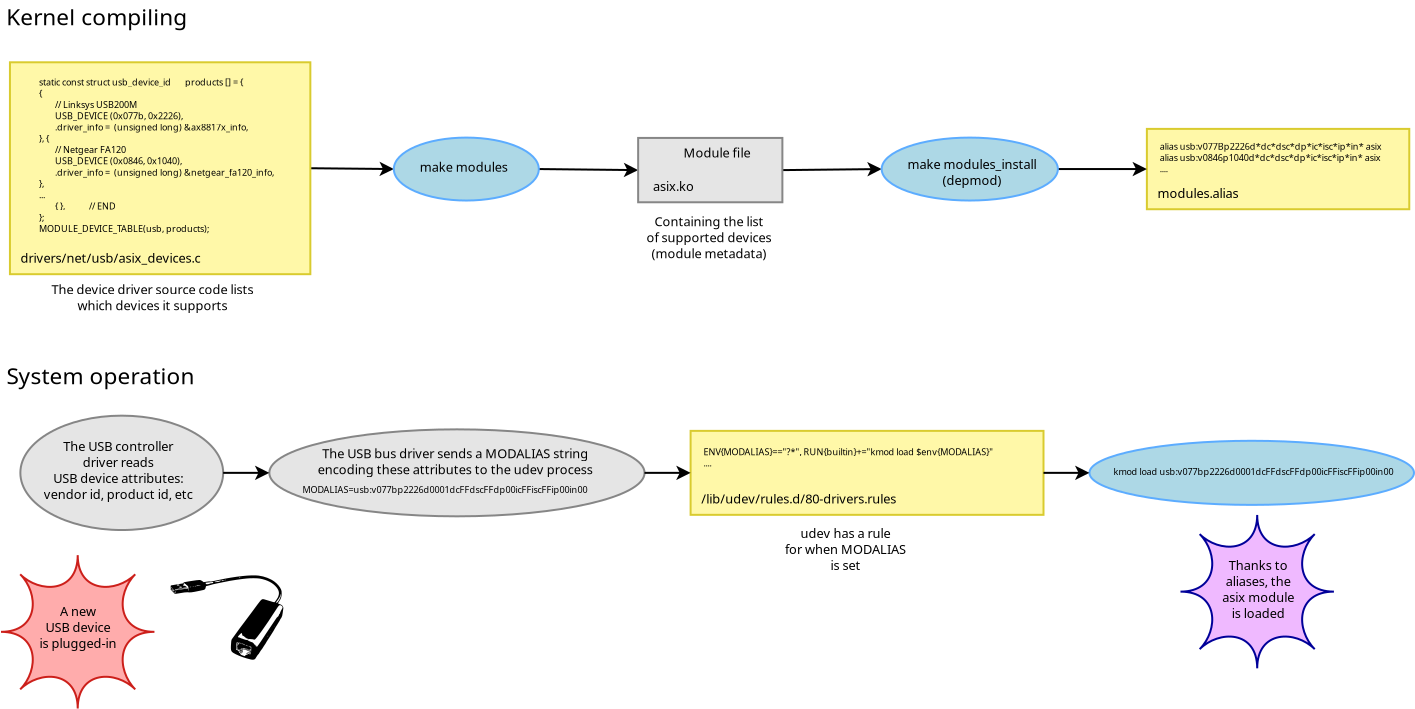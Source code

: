 <?xml version="1.0" encoding="UTF-8"?>
<dia:diagram xmlns:dia="http://www.lysator.liu.se/~alla/dia/">
  <dia:layer name="Background" visible="true" connectable="true" active="true">
    <dia:object type="Standard - Box" version="0" id="O0">
      <dia:attribute name="obj_pos">
        <dia:point val="74.274,11.13"/>
      </dia:attribute>
      <dia:attribute name="obj_bb">
        <dia:rectangle val="74.224,11.08;87.444,15.197"/>
      </dia:attribute>
      <dia:attribute name="elem_corner">
        <dia:point val="74.274,11.13"/>
      </dia:attribute>
      <dia:attribute name="elem_width">
        <dia:real val="13.12"/>
      </dia:attribute>
      <dia:attribute name="elem_height">
        <dia:real val="4.017"/>
      </dia:attribute>
      <dia:attribute name="border_color">
        <dia:color val="#d9cb2fff"/>
      </dia:attribute>
      <dia:attribute name="inner_color">
        <dia:color val="#fff8a8ff"/>
      </dia:attribute>
      <dia:attribute name="show_background">
        <dia:boolean val="true"/>
      </dia:attribute>
    </dia:object>
    <dia:object type="Standard - Text" version="1" id="O1">
      <dia:attribute name="obj_pos">
        <dia:point val="74.805,14.581"/>
      </dia:attribute>
      <dia:attribute name="obj_bb">
        <dia:rectangle val="74.805,13.987;79.212,14.732"/>
      </dia:attribute>
      <dia:attribute name="text">
        <dia:composite type="text">
          <dia:attribute name="string">
            <dia:string>#modules.alias#</dia:string>
          </dia:attribute>
          <dia:attribute name="font">
            <dia:font family="sans" style="0" name="Helvetica"/>
          </dia:attribute>
          <dia:attribute name="height">
            <dia:real val="0.8"/>
          </dia:attribute>
          <dia:attribute name="pos">
            <dia:point val="74.805,14.581"/>
          </dia:attribute>
          <dia:attribute name="color">
            <dia:color val="#000000ff"/>
          </dia:attribute>
          <dia:attribute name="alignment">
            <dia:enum val="0"/>
          </dia:attribute>
        </dia:composite>
      </dia:attribute>
      <dia:attribute name="valign">
        <dia:enum val="3"/>
      </dia:attribute>
    </dia:object>
    <dia:object type="Standard - Text" version="1" id="O2">
      <dia:attribute name="obj_pos">
        <dia:point val="74.914,12.173"/>
      </dia:attribute>
      <dia:attribute name="obj_bb">
        <dia:rectangle val="74.914,11.754;86.751,13.972"/>
      </dia:attribute>
      <dia:attribute name="text">
        <dia:composite type="text">
          <dia:attribute name="string">
            <dia:string>#alias usb:v077Bp2226d*dc*dsc*dp*ic*isc*ip*in* asix
alias usb:v0846p1040d*dc*dsc*dp*ic*isc*ip*in* asix
....
#</dia:string>
          </dia:attribute>
          <dia:attribute name="font">
            <dia:font family="sans" style="0" name="Helvetica"/>
          </dia:attribute>
          <dia:attribute name="height">
            <dia:real val="0.564"/>
          </dia:attribute>
          <dia:attribute name="pos">
            <dia:point val="74.914,12.173"/>
          </dia:attribute>
          <dia:attribute name="color">
            <dia:color val="#000000ff"/>
          </dia:attribute>
          <dia:attribute name="alignment">
            <dia:enum val="0"/>
          </dia:attribute>
        </dia:composite>
      </dia:attribute>
      <dia:attribute name="valign">
        <dia:enum val="3"/>
      </dia:attribute>
    </dia:object>
    <dia:object type="Standard - Text" version="1" id="O3">
      <dia:attribute name="obj_pos">
        <dia:point val="17.245,5.943"/>
      </dia:attribute>
      <dia:attribute name="obj_bb">
        <dia:rectangle val="17.245,4.895;26.65,6.209"/>
      </dia:attribute>
      <dia:attribute name="text">
        <dia:composite type="text">
          <dia:attribute name="string">
            <dia:string>#Kernel compiling#</dia:string>
          </dia:attribute>
          <dia:attribute name="font">
            <dia:font family="sans" style="0" name="Helvetica"/>
          </dia:attribute>
          <dia:attribute name="height">
            <dia:real val="1.411"/>
          </dia:attribute>
          <dia:attribute name="pos">
            <dia:point val="17.245,5.943"/>
          </dia:attribute>
          <dia:attribute name="color">
            <dia:color val="#000000ff"/>
          </dia:attribute>
          <dia:attribute name="alignment">
            <dia:enum val="0"/>
          </dia:attribute>
        </dia:composite>
      </dia:attribute>
      <dia:attribute name="valign">
        <dia:enum val="3"/>
      </dia:attribute>
    </dia:object>
    <dia:object type="Standard - Text" version="1" id="O4">
      <dia:attribute name="obj_pos">
        <dia:point val="17.249,23.897"/>
      </dia:attribute>
      <dia:attribute name="obj_bb">
        <dia:rectangle val="17.249,22.849;27.239,24.163"/>
      </dia:attribute>
      <dia:attribute name="text">
        <dia:composite type="text">
          <dia:attribute name="string">
            <dia:string>#System operation#</dia:string>
          </dia:attribute>
          <dia:attribute name="font">
            <dia:font family="sans" style="0" name="Helvetica"/>
          </dia:attribute>
          <dia:attribute name="height">
            <dia:real val="1.411"/>
          </dia:attribute>
          <dia:attribute name="pos">
            <dia:point val="17.249,23.897"/>
          </dia:attribute>
          <dia:attribute name="color">
            <dia:color val="#000000ff"/>
          </dia:attribute>
          <dia:attribute name="alignment">
            <dia:enum val="0"/>
          </dia:attribute>
        </dia:composite>
      </dia:attribute>
      <dia:attribute name="valign">
        <dia:enum val="3"/>
      </dia:attribute>
    </dia:object>
    <dia:group>
      <dia:attribute name="meta">
        <dia:composite type="dict"/>
      </dia:attribute>
      <dia:attribute name="matrix">
        <dia:matrix xx="0.151" xy="0" yx="0" yy="0.16" x0="22.802" y0="32.548"/>
      </dia:attribute>
      <dia:object type="Standard - Path" version="0" id="O5">
        <dia:attribute name="obj_pos">
          <dia:point val="44.247,31.967"/>
        </dia:attribute>
        <dia:attribute name="obj_bb">
          <dia:rectangle val="17.581,5.632;54.965,32.054"/>
        </dia:attribute>
        <dia:attribute name="meta">
          <dia:composite type="dict">
            <dia:attribute name="id">
              <dia:string>#path1037#</dia:string>
            </dia:attribute>
          </dia:composite>
        </dia:attribute>
        <dia:attribute name="bez_points">
          <dia:bezpoint type="moveto" p1="44.247,31.967"/>
          <dia:bezpoint type="curveto" p1="43.758,31.877" p2="42.205,31.459" p3="41.513,31.232"/>
          <dia:bezpoint type="curveto" p1="39.929,30.712" p2="38.178,29.896" p3="37.92,29.559"/>
          <dia:bezpoint type="curveto" p1="37.58,29.113" p2="37.53,28.845" p3="37.574,27.71"/>
          <dia:bezpoint type="curveto" p1="37.62,26.511" p2="37.709,25.884" p3="37.867,25.63"/>
          <dia:bezpoint type="curveto" p1="37.929,25.53" p2="38.445,24.858" p3="39.013,24.135"/>
          <dia:bezpoint type="curveto" p1="39.582,23.412" p2="40.112,22.715" p3="40.193,22.587"/>
          <dia:bezpoint type="curveto" p1="40.273,22.459" p2="40.425,22.262" p3="40.531,22.149"/>
          <dia:bezpoint type="curveto" p1="40.638,22.036" p2="41.166,21.374" p3="41.706,20.677"/>
          <dia:bezpoint type="curveto" p1="42.672,19.431" p2="43.42,18.489" p3="43.88,17.942"/>
          <dia:bezpoint type="curveto" p1="44.008,17.789" p2="44.398,17.295" p3="44.747,16.846"/>
          <dia:bezpoint type="curveto" p1="45.095,16.396" p2="45.538,15.829" p3="45.73,15.586"/>
          <dia:bezpoint type="curveto" p1="45.923,15.343" p2="46.206,14.979" p3="46.361,14.777"/>
          <dia:bezpoint type="curveto" p1="47.137,13.762" p2="47.575,13.29" p3="47.855,13.167"/>
          <dia:bezpoint type="curveto" p1="48.206,13.011" p2="48.32,13.033" p3="50.436,13.673"/>
          <dia:bezpoint type="curveto" p1="51.227,13.912" p2="51.921,14.091" p3="51.977,14.069"/>
          <dia:bezpoint type="curveto" p1="52.146,14.004" p2="52.879,13.04" p3="53.111,12.577"/>
          <dia:bezpoint type="curveto" p1="53.703,11.395" p2="53.575,10.447" p3="52.682,9.398"/>
          <dia:bezpoint type="curveto" p1="51.516,8.028" p2="49.617,7.091" p3="47.147,6.666"/>
          <dia:bezpoint type="curveto" p1="46.34,6.528" p2="44.084,6.511" p3="42.88,6.634"/>
          <dia:bezpoint type="curveto" p1="42.495,6.674" p2="41.865,6.738" p3="41.48,6.778"/>
          <dia:bezpoint type="curveto" p1="40.647,6.863" p2="38.303,7.192" p3="37.18,7.382"/>
          <dia:bezpoint type="curveto" p1="35.883,7.601" p2="33.25,8.098" p3="32.833,8.202"/>
          <dia:bezpoint type="curveto" p1="32.62,8.254" p2="32.162,8.348" p3="31.813,8.409"/>
          <dia:bezpoint type="curveto" p1="31.465,8.469" p2="31.06,8.576" p3="30.913,8.646"/>
          <dia:bezpoint type="curveto" p1="30.767,8.715" p2="30.362,8.821" p3="30.013,8.88"/>
          <dia:bezpoint type="curveto" p1="29.665,8.939" p2="29.356,9.01" p3="29.328,9.038"/>
          <dia:bezpoint type="curveto" p1="29.299,9.066" p2="29.251,9.245" p3="29.22,9.436"/>
          <dia:bezpoint type="curveto" p1="29.147,9.902" p2="28.909,10.15" p3="28.453,10.236"/>
          <dia:bezpoint type="curveto" p1="28.266,10.272" p2="27.648,10.395" p3="27.08,10.509"/>
          <dia:bezpoint type="curveto" p1="24.721,10.986" p2="23.973,11.069" p3="23.234,10.935"/>
          <dia:bezpoint type="curveto" p1="22.986,10.89" p2="21.54,11.059" p3="20.58,11.244"/>
          <dia:bezpoint type="curveto" p1="20.213,11.315" p2="19.703,11.391" p3="19.447,11.412"/>
          <dia:bezpoint type="lineto" p1="18.98,11.451"/>
          <dia:bezpoint type="lineto" p1="18.347,10.87"/>
          <dia:bezpoint type="curveto" p1="17.998,10.55" p2="17.69,10.249" p3="17.662,10.202"/>
          <dia:bezpoint type="curveto" p1="17.569,10.047" p2="17.599,8.903" p3="17.698,8.803"/>
          <dia:bezpoint type="curveto" p1="17.733,8.769" p2="21.394,8.188" p3="21.634,8.179"/>
          <dia:bezpoint type="curveto" p1="21.663,8.178" p2="21.77,8.087" p3="21.871,7.976"/>
          <dia:bezpoint type="curveto" p1="22.051,7.779" p2="22.086,7.77" p3="23.784,7.516"/>
          <dia:bezpoint type="curveto" p1="25.809,7.212" p2="26.892,7.08" p3="27.205,7.098"/>
          <dia:bezpoint type="curveto" p1="27.496,7.116" p2="27.956,7.321" p3="28.281,7.578"/>
          <dia:bezpoint type="lineto" p1="28.538,7.781"/>
          <dia:bezpoint type="lineto" p1="29.514,7.641"/>
          <dia:bezpoint type="curveto" p1="30.224,7.539" p2="30.542,7.519" p3="30.68,7.567"/>
          <dia:bezpoint type="curveto" p1="30.877,7.636" p2="30.946,7.624" p3="33.58,7.084"/>
          <dia:bezpoint type="curveto" p1="38.939,5.985" p2="44.316,5.437" p3="46.76,5.74"/>
          <dia:bezpoint type="curveto" p1="48.713,5.982" p2="50.692,6.693" p3="52.011,7.628"/>
          <dia:bezpoint type="curveto" p1="52.979,8.313" p2="53.825,9.268" p3="54.173,10.068"/>
          <dia:bezpoint type="curveto" p1="54.364,10.509" p2="54.379,10.6" p3="54.38,11.31"/>
          <dia:bezpoint type="curveto" p1="54.38,12.367" p2="54.164,12.987" p3="53.47,13.924"/>
          <dia:bezpoint type="curveto" p1="53.287,14.171" p2="53.155,14.404" p3="53.178,14.441"/>
          <dia:bezpoint type="curveto" p1="53.201,14.478" p2="53.391,14.558" p3="53.6,14.618"/>
          <dia:bezpoint type="curveto" p1="54.294,14.817" p2="54.599,15.027" p3="54.82,15.458"/>
          <dia:bezpoint type="curveto" p1="54.974,15.758" p2="54.978,15.966" p3="54.844,16.546"/>
          <dia:bezpoint type="curveto" p1="54.787,16.79" p2="54.729,17.192" p3="54.715,17.439"/>
          <dia:bezpoint type="curveto" p1="54.701,17.686" p2="54.625,18.08" p3="54.546,18.316"/>
          <dia:bezpoint type="curveto" p1="54.404,18.745" p2="54.112,19.244" p3="54.004,19.244"/>
          <dia:bezpoint type="curveto" p1="53.972,19.244" p2="53.947,19.299" p3="53.947,19.366"/>
          <dia:bezpoint type="curveto" p1="53.947,19.475" p2="53.699,19.879" p3="52.853,21.152"/>
          <dia:bezpoint type="curveto" p1="52.71,21.367" p2="52.432,21.785" p3="52.236,22.079"/>
          <dia:bezpoint type="curveto" p1="52.04,22.373" p2="51.88,22.648" p3="51.88,22.69"/>
          <dia:bezpoint type="curveto" p1="51.88,22.732" p2="51.782,22.897" p3="51.661,23.055"/>
          <dia:bezpoint type="curveto" p1="51.367,23.444" p2="51.014,23.973" p3="51.011,24.03"/>
          <dia:bezpoint type="curveto" p1="51.01,24.056" p2="50.876,24.257" p3="50.713,24.477"/>
          <dia:bezpoint type="curveto" p1="50.55,24.697" p2="50.219,25.177" p3="49.976,25.544"/>
          <dia:bezpoint type="curveto" p1="49.733,25.91" p2="49.476,26.285" p3="49.405,26.377"/>
          <dia:bezpoint type="curveto" p1="49.334,26.469" p2="49.231,26.642" p3="49.176,26.762"/>
          <dia:bezpoint type="curveto" p1="49.122,26.882" p2="49.025,27.035" p3="48.962,27.102"/>
          <dia:bezpoint type="curveto" p1="48.898,27.168" p2="48.795,27.31" p3="48.731,27.417"/>
          <dia:bezpoint type="curveto" p1="48.668,27.523" p2="48.513,27.745" p3="48.386,27.91"/>
          <dia:bezpoint type="curveto" p1="48.259,28.075" p2="48.153,28.236" p3="48.151,28.267"/>
          <dia:bezpoint type="curveto" p1="48.145,28.338" p2="47.803,28.785" p3="47.471,29.155"/>
          <dia:bezpoint type="curveto" p1="47.333,29.308" p2="47.129,29.615" p3="47.016,29.838"/>
          <dia:bezpoint type="curveto" p1="46.904,30.061" p2="46.783,30.244" p3="46.749,30.244"/>
          <dia:bezpoint type="curveto" p1="46.654,30.244" p2="46.031,31.038" p3="45.886,31.343"/>
          <dia:bezpoint type="curveto" p1="45.589,31.973" p2="45.161,32.136" p3="44.247,31.967"/>
          <dia:bezpoint type="lineto" p1="44.247,31.967"/>
          <dia:bezpoint type="moveto" p1="42.346,30.713"/>
          <dia:bezpoint type="curveto" p1="42.423,30.526" p2="42.444,30.517" p3="42.714,30.554"/>
          <dia:bezpoint type="curveto" p1="42.985,30.591" p2="43.008,30.581" p3="43.109,30.385"/>
          <dia:bezpoint type="curveto" p1="43.233,30.146" p2="43.226,30.147" p3="43.633,30.27"/>
          <dia:bezpoint type="curveto" p1="44.105,30.412" p2="44.145,30.355" p3="44.258,29.374"/>
          <dia:bezpoint type="curveto" p1="44.31,28.919" p2="44.344,28.415" p3="44.333,28.252"/>
          <dia:bezpoint type="curveto" p1="44.313,27.957" p2="44.313,27.956" p3="43.913,27.803"/>
          <dia:bezpoint type="curveto" p1="43.693,27.719" p2="43.468,27.651" p3="43.413,27.652"/>
          <dia:bezpoint type="curveto" p1="43.358,27.653" p2="43.489,27.715" p3="43.704,27.79"/>
          <dia:bezpoint type="curveto" p1="43.977,27.885" p2="44.068,27.944" p3="44.004,27.983"/>
          <dia:bezpoint type="curveto" p1="43.952,28.015" p2="43.904,28.012" p3="43.891,27.975"/>
          <dia:bezpoint type="curveto" p1="43.864,27.896" p2="43.747,27.889" p3="43.747,27.966"/>
          <dia:bezpoint type="curveto" p1="43.747,27.997" p2="43.822,28.056" p3="43.913,28.098"/>
          <dia:bezpoint type="curveto" p1="44.005,28.14" p2="44.08,28.227" p3="44.081,28.292"/>
          <dia:bezpoint type="curveto" p1="44.081,28.357" p2="44.112,28.455" p3="44.15,28.51"/>
          <dia:bezpoint type="curveto" p1="44.199,28.584" p2="44.212,28.541" p3="44.199,28.344"/>
          <dia:bezpoint type="curveto" p1="44.185,28.147" p2="44.154,28.083" p3="44.08,28.099"/>
          <dia:bezpoint type="curveto" p1="44.0,28.116" p2="43.996,28.103" p3="44.063,28.035"/>
          <dia:bezpoint type="curveto" p1="44.127,27.971" p2="44.165,27.969" p3="44.224,28.028"/>
          <dia:bezpoint type="curveto" p1="44.326,28.129" p2="44.168,30.009" p3="44.05,30.107"/>
          <dia:bezpoint type="curveto" p1="43.958,30.184" p2="43.495,30.078" p3="43.361,29.95"/>
          <dia:bezpoint type="curveto" p1="43.292,29.884" p2="43.308,29.821" p3="43.445,29.62"/>
          <dia:bezpoint type="curveto" p1="43.537,29.483" p2="43.613,29.36" p3="43.613,29.346"/>
          <dia:bezpoint type="curveto" p1="43.613,29.332" p2="43.176,29.181" p3="42.643,29.01"/>
          <dia:bezpoint type="curveto" p1="41.62,28.684" p2="41.571,28.683" p3="41.408,28.987"/>
          <dia:bezpoint type="curveto" p1="41.364,29.068" p2="41.369,29.148" p3="41.423,29.235"/>
          <dia:bezpoint type="curveto" p1="41.487,29.338" p2="41.48,29.423" p3="41.387,29.667"/>
          <dia:bezpoint type="curveto" p1="41.253,30.019" p2="41.044,30.134" p3="40.899,29.936"/>
          <dia:bezpoint type="curveto" p1="40.849,29.867" p2="40.712,29.765" p3="40.594,29.709"/>
          <dia:bezpoint type="curveto" p1="40.4,29.617" p2="40.38,29.579" p3="40.38,29.312"/>
          <dia:bezpoint type="lineto" p1="40.38,29.016"/>
          <dia:bezpoint type="lineto" p1="39.98,28.894"/>
          <dia:bezpoint type="curveto" p1="39.412,28.721" p2="39.382,28.679" p3="39.468,28.167"/>
          <dia:bezpoint type="curveto" p1="39.508,27.934" p2="39.56,27.494" p3="39.586,27.188"/>
          <dia:bezpoint type="curveto" p1="39.618,26.799" p2="39.66,26.622" p3="39.727,26.596"/>
          <dia:bezpoint type="curveto" p1="39.78,26.576" p2="40.008,26.615" p3="40.235,26.684"/>
          <dia:bezpoint type="curveto" p1="40.461,26.752" p2="40.594,26.819" p3="40.53,26.831"/>
          <dia:bezpoint type="curveto" p1="40.466,26.843" p2="40.413,26.881" p3="40.413,26.915"/>
          <dia:bezpoint type="curveto" p1="40.413,26.999" p2="40.529,26.993" p3="40.582,26.907"/>
          <dia:bezpoint type="curveto" p1="40.607,26.866" p2="40.709,26.854" p3="40.82,26.878"/>
          <dia:bezpoint type="curveto" p1="41.204,26.963" p2="41.001,26.856" p3="40.453,26.685"/>
          <dia:bezpoint type="curveto" p1="39.748,26.465" p2="39.562,26.461" p3="39.484,26.665"/>
          <dia:bezpoint type="curveto" p1="39.418,26.84" p2="39.28,28.116" p3="39.28,28.555"/>
          <dia:bezpoint type="lineto" p1="39.28,28.842"/>
          <dia:bezpoint type="lineto" p1="39.711,29.038"/>
          <dia:bezpoint type="curveto" p1="40.06,29.196" p2="40.149,29.268" p3="40.184,29.422"/>
          <dia:bezpoint type="curveto" p1="40.207,29.525" p2="40.238,29.658" p3="40.254,29.715"/>
          <dia:bezpoint type="curveto" p1="40.269,29.773" p2="40.379,29.863" p3="40.497,29.915"/>
          <dia:bezpoint type="curveto" p1="40.651,29.983" p2="40.719,30.061" p3="40.734,30.189"/>
          <dia:bezpoint type="curveto" p1="40.745,30.287" p2="40.797,30.402" p3="40.848,30.445"/>
          <dia:bezpoint type="curveto" p1="40.941,30.522" p2="42.044,30.903" p3="42.188,30.908"/>
          <dia:bezpoint type="curveto" p1="42.23,30.909" p2="42.301,30.821" p3="42.346,30.713"/>
          <dia:bezpoint type="lineto" p1="42.346,30.713"/>
          <dia:bezpoint type="moveto" p1="42.783,30.354"/>
          <dia:bezpoint type="curveto" p1="42.671,30.272" p2="42.671,30.255" p3="42.776,30.052"/>
          <dia:bezpoint type="curveto" p1="42.906,29.801" p2="43.042,29.73" p3="43.179,29.843"/>
          <dia:bezpoint type="curveto" p1="43.263,29.913" p2="43.264,29.948" p3="43.182,30.105"/>
          <dia:bezpoint type="curveto" p1="43.037,30.387" p2="42.924,30.457" p3="42.783,30.354"/>
          <dia:bezpoint type="lineto" p1="42.783,30.354"/>
          <dia:bezpoint type="moveto" p1="43.075,30.119"/>
          <dia:bezpoint type="curveto" p1="43.112,30.051" p2="43.123,29.976" p3="43.1,29.953"/>
          <dia:bezpoint type="curveto" p1="43.042,29.895" p2="42.88,30.041" p3="42.88,30.152"/>
          <dia:bezpoint type="curveto" p1="42.88,30.284" p2="42.997,30.265" p3="43.075,30.119"/>
          <dia:bezpoint type="moveto" p1="44.068,29.828"/>
          <dia:bezpoint type="curveto" p1="44.079,29.729" p2="44.055,29.594" p3="44.013,29.529"/>
          <dia:bezpoint type="curveto" p1="43.953,29.433" p2="43.944,29.464" p3="43.969,29.69"/>
          <dia:bezpoint type="curveto" p1="43.993,29.91" p2="43.976,29.977" p3="43.89,30.003"/>
          <dia:bezpoint type="curveto" p1="43.815,30.026" p2="43.822,30.032" p3="43.913,30.023"/>
          <dia:bezpoint type="curveto" p1="44.004,30.014" p2="44.053,29.952" p3="44.068,29.828"/>
          <dia:bezpoint type="lineto" p1="44.068,29.828"/>
          <dia:bezpoint type="moveto" p1="43.813,29.91"/>
          <dia:bezpoint type="curveto" p1="43.899,29.855" p2="43.896,29.846" p3="43.797,29.845"/>
          <dia:bezpoint type="curveto" p1="43.648,29.843" p2="43.645,29.856" p3="43.876,29.419"/>
          <dia:bezpoint type="curveto" p1="44.038,29.11" p2="44.076,29.072" p3="44.1,29.195"/>
          <dia:bezpoint type="curveto" p1="44.115,29.277" p2="44.133,29.188" p3="44.138,28.998"/>
          <dia:bezpoint type="curveto" p1="44.148,28.618" p2="44.062,28.494" p3="43.944,28.716"/>
          <dia:bezpoint type="curveto" p1="43.885,28.825" p2="43.827,28.849" p3="43.69,28.819"/>
          <dia:bezpoint type="curveto" p1="43.593,28.798" p2="43.438,28.764" p3="43.347,28.744"/>
          <dia:bezpoint type="curveto" p1="43.248,28.723" p2="43.275,28.747" p3="43.413,28.804"/>
          <dia:bezpoint type="curveto" p1="43.542,28.857" p2="43.714,28.902" p3="43.797,28.905"/>
          <dia:bezpoint type="curveto" p1="43.956,28.911" p2="43.984,29.035" p3="43.88,29.277"/>
          <dia:bezpoint type="curveto" p1="43.829,29.396" p2="43.822,29.392" p3="43.818,29.232"/>
          <dia:bezpoint type="curveto" p1="43.814,29.091" p2="43.768,29.04" p3="43.597,28.985"/>
          <dia:bezpoint type="curveto" p1="43.353,28.908" p2="42.437,28.671" p3="41.88,28.541"/>
          <dia:bezpoint type="curveto" p1="41.586,28.472" p2="41.556,28.454" p3="41.727,28.449"/>
          <dia:bezpoint type="curveto" p1="41.845,28.446" p2="42.199,28.504" p3="42.513,28.577"/>
          <dia:bezpoint type="curveto" p1="42.828,28.65" p2="43.106,28.709" p3="43.133,28.706"/>
          <dia:bezpoint type="curveto" p1="43.24,28.697" p2="42.81,28.56" p3="42.288,28.438"/>
          <dia:bezpoint type="curveto" p1="41.741,28.31" p2="41.726,28.31" p3="41.522,28.433"/>
          <dia:bezpoint type="curveto" p1="41.407,28.502" p2="41.319,28.586" p3="41.325,28.621"/>
          <dia:bezpoint type="curveto" p1="41.332,28.655" p2="41.275,28.723" p3="41.199,28.77"/>
          <dia:bezpoint type="curveto" p1="41.084,28.842" p2="41.066,28.841" p3="41.094,28.767"/>
          <dia:bezpoint type="curveto" p1="41.182,28.535" p2="41.219,28.377" p3="41.187,28.377"/>
          <dia:bezpoint type="curveto" p1="41.167,28.377" p2="41.041,28.474" p3="40.906,28.593"/>
          <dia:bezpoint type="curveto" p1="40.77,28.711" p2="40.627,28.812" p3="40.587,28.816"/>
          <dia:bezpoint type="curveto" p1="40.301,28.845" p2="40.307,28.842" p3="40.413,28.91"/>
          <dia:bezpoint type="curveto" p1="40.476,28.95" p2="40.513,29.078" p3="40.513,29.252"/>
          <dia:bezpoint type="curveto" p1="40.513,29.507" p2="40.531,29.537" p3="40.733,29.605"/>
          <dia:bezpoint type="curveto" p1="40.854,29.646" p2="40.982,29.724" p3="41.018,29.779"/>
          <dia:bezpoint type="curveto" p1="41.073,29.863" p2="41.097,29.858" p3="41.182,29.747"/>
          <dia:bezpoint type="curveto" p1="41.28,29.618" p2="41.281,29.451" p3="41.182,29.225"/>
          <dia:bezpoint type="curveto" p1="41.104,29.045" p2="41.451,28.577" p3="41.664,28.577"/>
          <dia:bezpoint type="curveto" p1="41.755,28.577" p2="42.261,28.715" p3="42.788,28.883"/>
          <dia:bezpoint type="curveto" p1="43.821,29.213" p2="43.853,29.24" p3="43.607,29.586"/>
          <dia:bezpoint type="curveto" p1="43.4,29.876" p2="43.536,30.09" p3="43.813,29.91"/>
          <dia:bezpoint type="lineto" p1="43.813,29.91"/>
          <dia:bezpoint type="moveto" p1="40.758,29.528"/>
          <dia:bezpoint type="curveto" p1="40.539,29.501" p2="40.537,29.498" p3="40.582,29.231"/>
          <dia:bezpoint type="curveto" p1="40.615,29.037" p2="40.602,28.942" p3="40.537,28.896"/>
          <dia:bezpoint type="curveto" p1="40.47,28.848" p2="40.48,28.842" p3="40.574,28.873"/>
          <dia:bezpoint type="curveto" p1="40.656,28.899" p2="40.756,28.862" p3="40.857,28.767"/>
          <dia:bezpoint type="curveto" p1="41.074,28.564" p2="41.049,28.691" p3="40.811,29.006"/>
          <dia:bezpoint type="curveto" p1="40.563,29.334" p2="40.559,29.445" p3="40.797,29.439"/>
          <dia:bezpoint type="curveto" p1="40.973,29.435" p2="40.974,29.433" p3="40.83,29.375"/>
          <dia:bezpoint type="curveto" p1="40.747,29.342" p2="40.68,29.3" p3="40.68,29.283"/>
          <dia:bezpoint type="curveto" p1="40.68,29.266" p2="40.77,29.153" p3="40.88,29.033"/>
          <dia:bezpoint type="curveto" p1="40.99,28.913" p2="41.08,28.839" p3="41.08,28.87"/>
          <dia:bezpoint type="curveto" p1="41.08,28.901" p2="41.132,28.886" p3="41.197,28.835"/>
          <dia:bezpoint type="curveto" p1="41.299,28.755" p2="41.303,28.756" p3="41.234,28.846"/>
          <dia:bezpoint type="curveto" p1="41.086,29.035" p2="41.012,29.302" p3="41.093,29.352"/>
          <dia:bezpoint type="curveto" p1="41.141,29.381" p2="41.148,29.367" p3="41.113,29.31"/>
          <dia:bezpoint type="curveto" p1="41.075,29.249" p2="41.085,29.239" p3="41.146,29.277"/>
          <dia:bezpoint type="curveto" p1="41.215,29.319" p2="41.209,29.349" p3="41.118,29.415"/>
          <dia:bezpoint type="curveto" p1="41.01,29.494" p2="41.011,29.501" p3="41.125,29.53"/>
          <dia:bezpoint type="curveto" p1="41.23,29.557" p2="41.229,29.561" p3="41.113,29.559"/>
          <dia:bezpoint type="curveto" p1="41.04,29.557" p2="40.88,29.543" p3="40.758,29.528"/>
          <dia:bezpoint type="lineto" p1="40.758,29.528"/>
          <dia:bezpoint type="moveto" p1="40.313,28.777"/>
          <dia:bezpoint type="curveto" p1="40.336,28.74" p2="40.324,28.71" p3="40.288,28.71"/>
          <dia:bezpoint type="curveto" p1="40.251,28.71" p2="40.203,28.74" p3="40.18,28.777"/>
          <dia:bezpoint type="curveto" p1="40.157,28.814" p2="40.169,28.844" p3="40.205,28.844"/>
          <dia:bezpoint type="curveto" p1="40.242,28.844" p2="40.291,28.814" p3="40.313,28.777"/>
          <dia:bezpoint type="moveto" p1="40.113,28.71"/>
          <dia:bezpoint type="curveto" p1="40.136,28.674" p2="40.124,28.644" p3="40.088,28.644"/>
          <dia:bezpoint type="curveto" p1="40.051,28.644" p2="40.003,28.674" p3="39.98,28.71"/>
          <dia:bezpoint type="curveto" p1="39.957,28.747" p2="39.969,28.777" p3="40.005,28.777"/>
          <dia:bezpoint type="curveto" p1="40.042,28.777" p2="40.091,28.747" p3="40.113,28.71"/>
          <dia:bezpoint type="moveto" p1="39.918,28.637"/>
          <dia:bezpoint type="curveto" p1="39.949,28.586" p2="39.915,28.578" p3="39.813,28.61"/>
          <dia:bezpoint type="curveto" p1="39.716,28.641" p2="39.678,28.634" p3="39.706,28.589"/>
          <dia:bezpoint type="curveto" p1="39.73,28.551" p2="39.718,28.501" p3="39.681,28.478"/>
          <dia:bezpoint type="curveto" p1="39.644,28.455" p2="39.613,28.391" p3="39.613,28.336"/>
          <dia:bezpoint type="curveto" p1="39.613,28.281" p2="39.643,28.254" p3="39.68,28.277"/>
          <dia:bezpoint type="curveto" p1="39.755,28.323" p2="39.757,28.224" p3="39.685,27.977"/>
          <dia:bezpoint type="curveto" p1="39.646,27.843" p2="39.627,27.886" p3="39.586,28.203"/>
          <dia:bezpoint type="curveto" p1="39.547,28.502" p2="39.556,28.609" p3="39.624,28.652"/>
          <dia:bezpoint type="curveto" p1="39.748,28.73" p2="39.864,28.724" p3="39.918,28.637"/>
          <dia:bezpoint type="lineto" p1="39.918,28.637"/>
          <dia:bezpoint type="moveto" p1="46.3,27.884"/>
          <dia:bezpoint type="curveto" p1="46.38,27.796" p2="46.612,27.494" p3="46.813,27.213"/>
          <dia:bezpoint type="curveto" p1="47.015,26.932" p2="47.303,26.546" p3="47.453,26.356"/>
          <dia:bezpoint type="curveto" p1="47.603,26.166" p2="47.894,25.755" p3="48.101,25.444"/>
          <dia:bezpoint type="curveto" p1="48.307,25.132" p2="48.764,24.472" p3="49.115,23.977"/>
          <dia:bezpoint type="curveto" p1="49.466,23.482" p2="49.976,22.762" p3="50.248,22.377"/>
          <dia:bezpoint type="curveto" p1="50.521,21.992" p2="51.056,21.242" p3="51.438,20.71"/>
          <dia:bezpoint type="curveto" p1="51.82,20.179" p2="52.263,19.554" p3="52.423,19.322"/>
          <dia:bezpoint type="curveto" p1="52.583,19.09" p2="52.796,18.805" p3="52.897,18.689"/>
          <dia:bezpoint type="lineto" p1="53.081,18.477"/>
          <dia:bezpoint type="lineto" p1="53.01,18.677"/>
          <dia:bezpoint type="curveto" p1="52.922,18.923" p2="52.984,18.856" p3="53.307,18.357"/>
          <dia:bezpoint type="curveto" p1="53.445,18.144" p2="53.541,17.927" p3="53.521,17.874"/>
          <dia:bezpoint type="curveto" p1="53.499,17.817" p2="53.524,17.777" p3="53.58,17.777"/>
          <dia:bezpoint type="curveto" p1="53.681,17.777" p2="53.88,17.453" p3="53.88,17.29"/>
          <dia:bezpoint type="curveto" p1="53.88,17.175" p2="54.229,16.511" p3="54.489,16.132"/>
          <dia:bezpoint type="curveto" p1="54.594,15.978" p2="54.68,15.78" p3="54.68,15.691"/>
          <dia:bezpoint type="curveto" p1="54.68,15.46" p2="54.438,15.182" p3="54.119,15.046"/>
          <dia:bezpoint type="curveto" p1="53.81,14.913" p2="53.605,14.956" p3="53.397,15.196"/>
          <dia:bezpoint type="curveto" p1="53.328,15.277" p2="53.205,15.419" p3="53.124,15.51"/>
          <dia:bezpoint type="curveto" p1="52.935,15.726" p2="52.549,16.279" p3="51.333,18.077"/>
          <dia:bezpoint type="curveto" p1="50.248,19.681" p2="49.639,20.546" p3="49.2,21.11"/>
          <dia:bezpoint type="curveto" p1="48.74,21.699" p2="48.136,22.518" p3="47.908,22.863"/>
          <dia:bezpoint type="curveto" p1="47.791,23.039" p2="47.592,23.296" p3="47.464,23.434"/>
          <dia:bezpoint type="curveto" p1="47.336,23.572" p2="47.16,23.793" p3="47.072,23.924"/>
          <dia:bezpoint type="curveto" p1="46.985,24.055" p2="46.62,24.51" p3="46.262,24.935"/>
          <dia:bezpoint type="curveto" p1="45.573,25.755" p2="45.406,25.864" p3="45.092,25.702"/>
          <dia:bezpoint type="curveto" p1="44.983,25.646" p2="44.678,25.608" p3="44.313,25.603"/>
          <dia:bezpoint type="curveto" p1="43.593,25.595" p2="43.066,25.506" p3="42.93,25.37"/>
          <dia:bezpoint type="curveto" p1="42.876,25.316" p2="42.705,25.229" p3="42.551,25.179"/>
          <dia:bezpoint type="curveto" p1="42.397,25.128" p2="42.214,25.005" p3="42.143,24.905"/>
          <dia:bezpoint type="curveto" p1="42.071,24.805" p2="41.847,24.654" p3="41.643,24.57"/>
          <dia:bezpoint type="curveto" p1="41.311,24.432" p2="41.277,24.399" p3="41.312,24.256"/>
          <dia:bezpoint type="curveto" p1="41.336,24.161" p2="41.31,24.032" p3="41.248,23.937"/>
          <dia:bezpoint type="curveto" p1="41.191,23.849" p2="41.167,23.776" p3="41.195,23.775"/>
          <dia:bezpoint type="curveto" p1="41.223,23.774" p2="41.195,23.743" p3="41.131,23.706"/>
          <dia:bezpoint type="curveto" p1="41.037,23.651" p2="40.915,23.738" p3="40.443,24.205"/>
          <dia:bezpoint type="curveto" p1="39.767,24.872" p2="39.742,25.003" p3="40.281,25.077"/>
          <dia:bezpoint type="curveto" p1="40.462,25.102" p2="40.684,25.18" p3="40.773,25.25"/>
          <dia:bezpoint type="curveto" p1="40.861,25.32" p2="41.006,25.377" p3="41.094,25.377"/>
          <dia:bezpoint type="curveto" p1="41.181,25.377" p2="41.282,25.402" p3="41.317,25.432"/>
          <dia:bezpoint type="curveto" p1="41.351,25.462" p2="41.515,25.524" p3="41.68,25.57"/>
          <dia:bezpoint type="curveto" p1="41.845,25.616" p2="42.15,25.709" p3="42.358,25.777"/>
          <dia:bezpoint type="curveto" p1="42.565,25.845" p2="42.802,25.883" p3="42.884,25.862"/>
          <dia:bezpoint type="curveto" p1="42.978,25.837" p2="43.061,25.861" p3="43.107,25.924"/>
          <dia:bezpoint type="curveto" p1="43.188,26.035" p2="43.626,26.246" p3="44.047,26.377"/>
          <dia:bezpoint type="curveto" p1="44.193,26.423" p2="44.365,26.486" p3="44.429,26.518"/>
          <dia:bezpoint type="curveto" p1="44.493,26.551" p2="44.59,26.577" p3="44.646,26.577"/>
          <dia:bezpoint type="curveto" p1="44.777,26.577" p2="45.406,27.197" p3="45.645,27.56"/>
          <dia:bezpoint type="curveto" p1="45.747,27.716" p2="45.842,27.844" p3="45.855,27.844"/>
          <dia:bezpoint type="curveto" p1="45.93,27.844" p2="45.861,27.648" p3="45.74,27.518"/>
          <dia:bezpoint type="curveto" p1="45.663,27.436" p2="45.617,27.351" p3="45.638,27.33"/>
          <dia:bezpoint type="curveto" p1="45.687,27.281" p2="45.941,27.583" p3="45.944,27.694"/>
          <dia:bezpoint type="curveto" p1="45.946,27.739" p2="45.979,27.777" p3="46.018,27.777"/>
          <dia:bezpoint type="curveto" p1="46.059,27.777" p2="46.071,27.834" p3="46.047,27.91"/>
          <dia:bezpoint type="curveto" p1="45.988,28.094" p2="46.12,28.08" p3="46.3,27.884"/>
          <dia:bezpoint type="lineto" p1="46.3,27.884"/>
          <dia:bezpoint type="moveto" p1="43.191,25.866"/>
          <dia:bezpoint type="curveto" p1="43.114,25.789" p2="43.142,25.71" p3="43.247,25.71"/>
          <dia:bezpoint type="curveto" p1="43.302,25.71" p2="43.347,25.755" p3="43.347,25.81"/>
          <dia:bezpoint type="curveto" p1="43.347,25.915" p2="43.268,25.943" p3="43.191,25.866"/>
          <dia:bezpoint type="moveto" p1="42.547,25.444"/>
          <dia:bezpoint type="curveto" p1="42.547,25.407" p2="42.592,25.377" p3="42.647,25.377"/>
          <dia:bezpoint type="curveto" p1="42.702,25.377" p2="42.747,25.407" p3="42.747,25.444"/>
          <dia:bezpoint type="curveto" p1="42.747,25.48" p2="42.702,25.51" p3="42.647,25.51"/>
          <dia:bezpoint type="curveto" p1="42.592,25.51" p2="42.547,25.48" p3="42.547,25.444"/>
          <dia:bezpoint type="moveto" p1="39.782,27.494"/>
          <dia:bezpoint type="curveto" p1="39.782,27.228" p2="39.806,26.925" p3="39.834,26.821"/>
          <dia:bezpoint type="curveto" p1="39.864,26.71" p2="39.86,26.648" p3="39.824,26.671"/>
          <dia:bezpoint type="curveto" p1="39.74,26.722" p2="39.659,27.53" p3="39.713,27.777"/>
          <dia:bezpoint type="curveto" p1="39.737,27.887" p2="39.762,27.977" p3="39.769,27.977"/>
          <dia:bezpoint type="curveto" p1="39.775,27.977" p2="39.781,27.759" p3="39.782,27.494"/>
          <dia:bezpoint type="lineto" p1="39.782,27.494"/>
          <dia:bezpoint type="moveto" p1="43.713,27.91"/>
          <dia:bezpoint type="curveto" p1="43.736,27.874" p2="43.708,27.844" p3="43.651,27.844"/>
          <dia:bezpoint type="curveto" p1="43.593,27.844" p2="43.547,27.874" p3="43.547,27.91"/>
          <dia:bezpoint type="curveto" p1="43.547,27.947" p2="43.575,27.977" p3="43.609,27.977"/>
          <dia:bezpoint type="curveto" p1="43.644,27.977" p2="43.691,27.947" p3="43.713,27.91"/>
          <dia:bezpoint type="moveto" p1="43.48,27.844"/>
          <dia:bezpoint type="curveto" p1="43.48,27.807" p2="43.45,27.777" p3="43.413,27.777"/>
          <dia:bezpoint type="curveto" p1="43.377,27.777" p2="43.347,27.807" p3="43.347,27.844"/>
          <dia:bezpoint type="curveto" p1="43.347,27.88" p2="43.377,27.91" p3="43.413,27.91"/>
          <dia:bezpoint type="curveto" p1="43.45,27.91" p2="43.48,27.88" p3="43.48,27.844"/>
          <dia:bezpoint type="moveto" p1="43.247,27.777"/>
          <dia:bezpoint type="curveto" p1="43.269,27.74" p2="43.256,27.71" p3="43.217,27.71"/>
          <dia:bezpoint type="curveto" p1="43.178,27.71" p2="43.147,27.74" p3="43.147,27.777"/>
          <dia:bezpoint type="curveto" p1="43.147,27.814" p2="43.16,27.844" p3="43.176,27.844"/>
          <dia:bezpoint type="curveto" p1="43.192,27.844" p2="43.224,27.814" p3="43.247,27.777"/>
          <dia:bezpoint type="moveto" p1="43.08,27.71"/>
          <dia:bezpoint type="curveto" p1="43.08,27.674" p2="43.05,27.644" p3="43.013,27.644"/>
          <dia:bezpoint type="curveto" p1="42.977,27.644" p2="42.947,27.674" p3="42.947,27.71"/>
          <dia:bezpoint type="curveto" p1="42.947,27.747" p2="42.977,27.777" p3="43.013,27.777"/>
          <dia:bezpoint type="curveto" p1="43.05,27.777" p2="43.08,27.747" p3="43.08,27.71"/>
          <dia:bezpoint type="moveto" p1="40.227,26.929"/>
          <dia:bezpoint type="lineto" p1="40.38,26.766"/>
          <dia:bezpoint type="lineto" p1="40.18,26.814"/>
          <dia:bezpoint type="curveto" p1="39.905,26.879" p2="39.897,26.892" p3="39.85,27.344"/>
          <dia:bezpoint type="lineto" p1="39.809,27.744"/>
          <dia:bezpoint type="lineto" p1="39.942,27.418"/>
          <dia:bezpoint type="curveto" p1="40.014,27.238" p2="40.143,27.019" p3="40.227,26.929"/>
          <dia:bezpoint type="lineto" p1="40.227,26.929"/>
          <dia:bezpoint type="moveto" p1="42.909,27.618"/>
          <dia:bezpoint type="lineto" p1="43.086,27.526"/>
          <dia:bezpoint type="lineto" p1="42.922,27.485"/>
          <dia:bezpoint type="curveto" p1="42.833,27.463" p2="42.704,27.426" p3="42.636,27.404"/>
          <dia:bezpoint type="curveto" p1="42.534,27.371" p2="42.53,27.377" p3="42.613,27.436"/>
          <dia:bezpoint type="curveto" p1="42.681,27.485" p2="42.687,27.509" p3="42.63,27.509"/>
          <dia:bezpoint type="curveto" p1="42.584,27.51" p2="42.547,27.546" p3="42.547,27.59"/>
          <dia:bezpoint type="curveto" p1="42.547,27.653" p2="42.564,27.653" p3="42.627,27.59"/>
          <dia:bezpoint type="curveto" p1="42.671,27.546" p2="42.751,27.51" p3="42.806,27.51"/>
          <dia:bezpoint type="curveto" p1="42.88,27.51" p2="42.873,27.535" p3="42.776,27.608"/>
          <dia:bezpoint type="curveto" p1="42.612,27.733" p2="42.679,27.738" p3="42.909,27.618"/>
          <dia:bezpoint type="lineto" p1="42.909,27.618"/>
          <dia:bezpoint type="moveto" p1="42.48,27.51"/>
          <dia:bezpoint type="curveto" p1="42.48,27.474" p2="42.45,27.444" p3="42.413,27.444"/>
          <dia:bezpoint type="curveto" p1="42.377,27.444" p2="42.347,27.474" p3="42.347,27.51"/>
          <dia:bezpoint type="curveto" p1="42.347,27.547" p2="42.377,27.577" p3="42.413,27.577"/>
          <dia:bezpoint type="curveto" p1="42.45,27.577" p2="42.48,27.547" p3="42.48,27.51"/>
          <dia:bezpoint type="moveto" p1="42.28,27.444"/>
          <dia:bezpoint type="curveto" p1="42.28,27.407" p2="42.25,27.377" p3="42.213,27.377"/>
          <dia:bezpoint type="curveto" p1="42.177,27.377" p2="42.147,27.407" p3="42.147,27.444"/>
          <dia:bezpoint type="curveto" p1="42.147,27.48" p2="42.177,27.51" p3="42.213,27.51"/>
          <dia:bezpoint type="curveto" p1="42.25,27.51" p2="42.28,27.48" p3="42.28,27.444"/>
          <dia:bezpoint type="moveto" p1="42.08,27.382"/>
          <dia:bezpoint type="curveto" p1="42.08,27.348" p2="42.131,27.31" p3="42.194,27.298"/>
          <dia:bezpoint type="curveto" p1="42.257,27.286" p2="42.054,27.194" p3="41.744,27.093"/>
          <dia:bezpoint type="curveto" p1="41.207,26.919" p2="40.894,26.854" p3="41.18,26.977"/>
          <dia:bezpoint type="curveto" p1="41.299,27.028" p2="41.3,27.035" p3="41.193,27.039"/>
          <dia:bezpoint type="curveto" p1="41.126,27.042" p2="41.09,27.073" p3="41.112,27.109"/>
          <dia:bezpoint type="curveto" p1="41.139,27.151" p2="41.193,27.15" p3="41.266,27.105"/>
          <dia:bezpoint type="curveto" p1="41.348,27.056" p2="41.455,27.064" p3="41.647,27.135"/>
          <dia:bezpoint type="curveto" p1="41.793,27.19" p2="41.876,27.236" p3="41.83,27.239"/>
          <dia:bezpoint type="curveto" p1="41.784,27.242" p2="41.747,27.28" p3="41.747,27.324"/>
          <dia:bezpoint type="curveto" p1="41.747,27.386" p2="41.764,27.386" p3="41.827,27.324"/>
          <dia:bezpoint type="curveto" p1="41.871,27.28" p2="41.953,27.246" p3="42.01,27.249"/>
          <dia:bezpoint type="curveto" p1="42.079,27.253" p2="42.085,27.265" p3="42.03,27.288"/>
          <dia:bezpoint type="curveto" p1="41.931,27.328" p2="41.918,27.444" p3="42.013,27.444"/>
          <dia:bezpoint type="curveto" p1="42.05,27.444" p2="42.08,27.416" p3="42.08,27.382"/>
          <dia:bezpoint type="lineto" p1="42.08,27.382"/>
          <dia:bezpoint type="moveto" p1="41.68,27.244"/>
          <dia:bezpoint type="curveto" p1="41.68,27.207" p2="41.65,27.177" p3="41.613,27.177"/>
          <dia:bezpoint type="curveto" p1="41.577,27.177" p2="41.547,27.207" p3="41.547,27.244"/>
          <dia:bezpoint type="curveto" p1="41.547,27.28" p2="41.577,27.31" p3="41.613,27.31"/>
          <dia:bezpoint type="curveto" p1="41.65,27.31" p2="41.68,27.28" p3="41.68,27.244"/>
          <dia:bezpoint type="moveto" p1="41.48,27.177"/>
          <dia:bezpoint type="curveto" p1="41.48,27.14" p2="41.45,27.11" p3="41.413,27.11"/>
          <dia:bezpoint type="curveto" p1="41.377,27.11" p2="41.347,27.14" p3="41.347,27.177"/>
          <dia:bezpoint type="curveto" p1="41.347,27.214" p2="41.377,27.244" p3="41.413,27.244"/>
          <dia:bezpoint type="curveto" p1="41.45,27.244" p2="41.48,27.214" p3="41.48,27.177"/>
          <dia:bezpoint type="moveto" p1="41.013,27.044"/>
          <dia:bezpoint type="curveto" p1="41.013,27.007" p2="40.981,26.977" p3="40.943,26.977"/>
          <dia:bezpoint type="curveto" p1="40.904,26.977" p2="40.891,27.007" p3="40.913,27.044"/>
          <dia:bezpoint type="curveto" p1="40.936,27.08" p2="40.968,27.11" p3="40.984,27.11"/>
          <dia:bezpoint type="curveto" p1="41,27.11" p2="41.013,27.08" p3="41.013,27.044"/>
          <dia:bezpoint type="moveto" p1="40.813,26.977"/>
          <dia:bezpoint type="curveto" p1="40.813,26.94" p2="40.783,26.91" p3="40.747,26.91"/>
          <dia:bezpoint type="curveto" p1="40.71,26.91" p2="40.68,26.94" p3="40.68,26.977"/>
          <dia:bezpoint type="curveto" p1="40.68,27.014" p2="40.71,27.044" p3="40.747,27.044"/>
          <dia:bezpoint type="curveto" p1="40.783,27.044" p2="40.813,27.014" p3="40.813,26.977"/>
          <dia:bezpoint type="moveto" p1="40.129,26.737"/>
          <dia:bezpoint type="curveto" p1="40.106,26.715" p2="40.049,26.712" p3="40.001,26.732"/>
          <dia:bezpoint type="curveto" p1="39.948,26.753" p2="39.963,26.769" p3="40.041,26.772"/>
          <dia:bezpoint type="curveto" p1="40.111,26.775" p2="40.151,26.759" p3="40.129,26.737"/>
          <dia:bezpoint type="lineto" p1="40.129,26.737"/>
          <dia:bezpoint type="moveto" p1="49.899,24.644"/>
          <dia:bezpoint type="curveto" p1="49.918,24.57" p2="49.911,24.51" p3="49.882,24.51"/>
          <dia:bezpoint type="curveto" p1="49.799,24.51" p2="49.676,24.685" p3="49.725,24.733"/>
          <dia:bezpoint type="curveto" p1="49.803,24.811" p2="49.864,24.78" p3="49.899,24.644"/>
          <dia:bezpoint type="moveto" p1="50.752,23.292"/>
          <dia:bezpoint type="curveto" p1="50.743,23.212" p2="50.652,23.228" p3="50.623,23.314"/>
          <dia:bezpoint type="curveto" p1="50.609,23.358" p2="50.633,23.382" p3="50.677,23.367"/>
          <dia:bezpoint type="curveto" p1="50.721,23.352" p2="50.754,23.319" p3="50.752,23.292"/>
          <dia:bezpoint type="moveto" p1="51.947,21.503"/>
          <dia:bezpoint type="curveto" p1="51.947,21.466" p2="51.917,21.454" p3="51.88,21.477"/>
          <dia:bezpoint type="curveto" p1="51.843,21.5" p2="51.813,21.548" p3="51.813,21.585"/>
          <dia:bezpoint type="curveto" p1="51.813,21.622" p2="51.843,21.633" p3="51.88,21.61"/>
          <dia:bezpoint type="curveto" p1="51.917,21.588" p2="51.947,21.539" p3="51.947,21.503"/>
          <dia:bezpoint type="moveto" p1="53.112,13.96"/>
          <dia:bezpoint type="curveto" p1="53.694,13.281" p2="54.149,12.275" p3="54.145,11.676"/>
          <dia:bezpoint type="curveto" p1="54.142,11.354" p2="54.059,11.461" p3="53.928,11.954"/>
          <dia:bezpoint type="curveto" p1="53.826,12.337" p2="53.323,13.136" p3="52.87,13.632"/>
          <dia:bezpoint type="curveto" p1="52.559,13.974" p2="52.495,14.104" p3="52.591,14.199"/>
          <dia:bezpoint type="curveto" p1="52.7,14.308" p2="52.888,14.222" p3="53.112,13.96"/>
          <dia:bezpoint type="moveto" p1="19.18,11.11"/>
          <dia:bezpoint type="curveto" p1="19.267,10.715" p2="19.166,10.533" p3="18.591,10.053"/>
          <dia:bezpoint type="curveto" p1="18.292,9.803" p2="18.005,9.548" p3="17.955,9.487"/>
          <dia:bezpoint type="curveto" p1="17.905,9.427" p2="17.822,9.377" p3="17.772,9.377"/>
          <dia:bezpoint type="curveto" p1="17.629,9.377" p2="17.648,10.058" p3="17.797,10.234"/>
          <dia:bezpoint type="curveto" p1="17.995,10.471" p2="18.976,11.305" p3="19.058,11.308"/>
          <dia:bezpoint type="curveto" p1="19.101,11.309" p2="19.156,11.22" p3="19.18,11.11"/>
          <dia:bezpoint type="lineto" p1="19.18,11.11"/>
          <dia:bezpoint type="moveto" p1="18.433,10.711"/>
          <dia:bezpoint type="curveto" p1="18.131,10.454" p2="17.854,10.187" p3="17.816,10.115"/>
          <dia:bezpoint type="curveto" p1="17.726,9.947" p2="17.726,9.51" p3="17.816,9.51"/>
          <dia:bezpoint type="curveto" p1="17.854,9.51" p2="18.027,9.639" p3="18.199,9.797"/>
          <dia:bezpoint type="curveto" p1="18.372,9.955" p2="18.641,10.183" p3="18.797,10.303"/>
          <dia:bezpoint type="curveto" p1="19.062,10.508" p2="19.08,10.543" p3="19.08,10.849"/>
          <dia:bezpoint type="curveto" p1="19.08,11.03" p2="19.057,11.177" p3="19.03,11.177"/>
          <dia:bezpoint type="curveto" p1="19.002,11.177" p2="18.734,10.967" p3="18.433,10.711"/>
          <dia:bezpoint type="lineto" p1="18.433,10.711"/>
          <dia:bezpoint type="moveto" p1="18.813,10.525"/>
          <dia:bezpoint type="curveto" p1="18.813,10.466" p2="18.282,10.044" p3="18.208,10.044"/>
          <dia:bezpoint type="curveto" p1="18.081,10.044" p2="18.098,10.252" p3="18.232,10.335"/>
          <dia:bezpoint type="curveto" p1="18.616,10.575" p2="18.813,10.639" p3="18.813,10.525"/>
          <dia:bezpoint type="moveto" p1="23.539,9.994"/>
          <dia:bezpoint type="curveto" p1="23.528,9.305" p2="23.458,9.102" p3="23.148,8.853"/>
          <dia:bezpoint type="curveto" p1="23.005,8.738" p2="22.868,8.644" p3="22.843,8.644"/>
          <dia:bezpoint type="curveto" p1="22.819,8.644" p2="22.74,8.568" p3="22.668,8.476"/>
          <dia:bezpoint type="curveto" p1="22.595,8.384" p2="22.51,8.325" p3="22.479,8.344"/>
          <dia:bezpoint type="curveto" p1="22.447,8.364" p2="22.394,8.332" p3="22.361,8.272"/>
          <dia:bezpoint type="curveto" p1="22.328,8.213" p2="22.289,8.17" p3="22.274,8.175"/>
          <dia:bezpoint type="curveto" p1="22.259,8.181" p2="22.193,8.165" p3="22.127,8.14"/>
          <dia:bezpoint type="curveto" p1="21.965,8.078" p2="21.923,8.135" p3="21.934,8.406"/>
          <dia:bezpoint type="curveto" p1="21.94,8.581" p2="21.911,8.646" p3="21.811,8.678"/>
          <dia:bezpoint type="curveto" p1="21.558,8.758" p2="21.672,8.877" p3="22.011,8.887"/>
          <dia:bezpoint type="curveto" p1="22.248,8.894" p2="22.427,8.951" p3="22.642,9.087"/>
          <dia:bezpoint type="curveto" p1="22.807,9.192" p2="22.943,9.296" p3="22.944,9.32"/>
          <dia:bezpoint type="curveto" p1="22.948,9.388" p2="22.839,9.408" p3="20.452,9.778"/>
          <dia:bezpoint type="curveto" p1="19.758,9.885" p2="19.162,10.002" p3="19.126,10.037"/>
          <dia:bezpoint type="curveto" p1="19.091,10.072" p2="19.082,10.152" p3="19.106,10.215"/>
          <dia:bezpoint type="curveto" p1="19.158,10.351" p2="19.228,10.345" p3="21.213,10.042"/>
          <dia:bezpoint type="curveto" p1="21.965,9.927" p2="22.767,9.816" p3="22.997,9.796"/>
          <dia:bezpoint type="lineto" p1="23.413,9.759"/>
          <dia:bezpoint type="lineto" p1="23.413,10.135"/>
          <dia:bezpoint type="curveto" p1="23.413,10.342" p2="23.443,10.51" p3="23.48,10.51"/>
          <dia:bezpoint type="curveto" p1="23.52,10.51" p2="23.544,10.301" p3="23.539,9.994"/>
          <dia:bezpoint type="lineto" p1="23.539,9.994"/>
          <dia:bezpoint type="moveto" p1="19.25,10.116"/>
          <dia:bezpoint type="curveto" p1="19.285,10.082" p2="20.048,9.943" p3="20.947,9.807"/>
          <dia:bezpoint type="curveto" p1="22.93,9.508" p2="23.27,9.471" p3="23.18,9.564"/>
          <dia:bezpoint type="curveto" p1="23.109,9.637" p2="19.787,10.177" p3="19.409,10.177"/>
          <dia:bezpoint type="curveto" p1="19.272,10.177" p2="19.211,10.153" p3="19.25,10.116"/>
          <dia:bezpoint type="lineto" p1="19.25,10.116"/>
          <dia:bezpoint type="moveto" p1="21.315,9.441"/>
          <dia:bezpoint type="curveto" p1="21.402,9.3" p2="21.199,9.177" p3="20.88,9.177"/>
          <dia:bezpoint type="curveto" p1="20.536,9.177" p2="20.358,9.295" p3="20.495,9.432"/>
          <dia:bezpoint type="curveto" p1="20.592,9.529" p2="21.256,9.536" p3="21.315,9.441"/>
          <dia:bezpoint type="moveto" p1="24.31,9.315"/>
          <dia:bezpoint type="curveto" p1="24.331,9.281" p2="24.318,9.234" p3="24.28,9.211"/>
          <dia:bezpoint type="curveto" p1="24.193,9.156" p2="23.947,9.233" p3="23.947,9.315"/>
          <dia:bezpoint type="curveto" p1="23.947,9.396" p2="24.26,9.396" p3="24.31,9.315"/>
          <dia:bezpoint type="lineto" p1="24.31,9.315"/>
          <dia:bezpoint type="moveto" p1="24.813,9.203"/>
          <dia:bezpoint type="curveto" p1="24.813,9.189" p2="24.768,9.177" p3="24.713,9.177"/>
          <dia:bezpoint type="curveto" p1="24.658,9.177" p2="24.613,9.206" p3="24.613,9.242"/>
          <dia:bezpoint type="curveto" p1="24.613,9.277" p2="24.658,9.289" p3="24.713,9.268"/>
          <dia:bezpoint type="curveto" p1="24.768,9.247" p2="24.813,9.218" p3="24.813,9.203"/>
          <dia:bezpoint type="lineto" p1="24.813,9.203"/>
          <dia:bezpoint type="moveto" p1="25.413,9.11"/>
          <dia:bezpoint type="curveto" p1="25.492,9.059" p2="25.479,9.046" p3="25.347,9.046"/>
          <dia:bezpoint type="curveto" p1="25.255,9.046" p2="25.135,9.075" p3="25.08,9.11"/>
          <dia:bezpoint type="curveto" p1="25.001,9.162" p2="25.015,9.175" p3="25.147,9.175"/>
          <dia:bezpoint type="curveto" p1="25.238,9.175" p2="25.358,9.146" p3="25.413,9.11"/>
          <dia:bezpoint type="moveto" p1="25.977,9.048"/>
          <dia:bezpoint type="curveto" p1="26.034,8.956" p2="25.924,8.911" p3="25.753,8.956"/>
          <dia:bezpoint type="curveto" p1="25.64,8.986" p2="25.624,9.01" p3="25.691,9.052"/>
          <dia:bezpoint type="curveto" p1="25.809,9.127" p2="25.93,9.125" p3="25.977,9.048"/>
          <dia:bezpoint type="lineto" p1="25.977,9.048"/>
          <dia:bezpoint type="moveto" p1="26.486,8.974"/>
          <dia:bezpoint type="curveto" p1="26.558,8.935" p2="26.802,8.89" p3="27.029,8.873"/>
          <dia:bezpoint type="curveto" p1="27.255,8.857" p2="27.472,8.81" p3="27.51,8.769"/>
          <dia:bezpoint type="curveto" p1="27.561,8.714" p2="27.513,8.706" p3="27.333,8.738"/>
          <dia:bezpoint type="curveto" p1="27.197,8.762" p2="26.912,8.784" p3="26.7,8.786"/>
          <dia:bezpoint type="curveto" p1="26.319,8.79" p2="26.113,8.869" p3="26.185,8.985"/>
          <dia:bezpoint type="curveto" p1="26.233,9.063" p2="26.326,9.059" p3="26.486,8.974"/>
          <dia:bezpoint type="lineto" p1="26.486,8.974"/>
          <dia:bezpoint type="moveto" p1="20.547,8.745"/>
          <dia:bezpoint type="curveto" p1="20.547,8.57" p2="20.365,8.503" p3="20.019,8.549"/>
          <dia:bezpoint type="curveto" p1="19.709,8.59" p2="19.604,8.679" p3="19.723,8.798"/>
          <dia:bezpoint type="curveto" p1="19.806,8.881" p2="20.547,8.834" p3="20.547,8.745"/>
          <dia:bezpoint type="lineto" p1="20.547,8.745"/>
          <dia:bezpoint type="moveto" p1="30.545,8.26"/>
          <dia:bezpoint type="curveto" p1="30.695,8.185" p2="30.87,8.137" p3="30.933,8.153"/>
          <dia:bezpoint type="curveto" p1="30.995,8.17" p2="31.227,8.139" p3="31.447,8.085"/>
          <dia:bezpoint type="curveto" p1="31.667,8.032" p2="31.809,7.986" p3="31.763,7.983"/>
          <dia:bezpoint type="curveto" p1="31.717,7.98" p2="31.68,7.914" p3="31.68,7.836"/>
          <dia:bezpoint type="curveto" p1="31.68,7.719" p2="31.652,7.703" p3="31.508,7.739"/>
          <dia:bezpoint type="curveto" p1="31.414,7.763" p2="30.869,7.81" p3="30.297,7.845"/>
          <dia:bezpoint type="curveto" p1="29.724,7.879" p2="29.23,7.933" p3="29.198,7.965"/>
          <dia:bezpoint type="curveto" p1="29.166,7.998" p2="29.193,8.117" p3="29.26,8.239"/>
          <dia:bezpoint type="curveto" p1="29.38,8.455" p2="29.38,8.455" p3="29.825,8.425"/>
          <dia:bezpoint type="curveto" p1="30.084,8.408" p2="30.386,8.339" p3="30.545,8.26"/>
          <dia:bezpoint type="lineto" p1="30.545,8.26"/>
          <dia:bezpoint type="moveto" p1="32.965,7.729"/>
          <dia:bezpoint type="curveto" p1="33.122,7.789" p2="33.977,7.574" p3="34.08,7.449"/>
          <dia:bezpoint type="curveto" p1="34.135,7.381" p2="34.225,7.308" p3="34.28,7.286"/>
          <dia:bezpoint type="curveto" p1="34.508,7.194" p2="33.472,7.366" p3="32.453,7.59"/>
          <dia:bezpoint type="lineto" p1="32.126,7.662"/>
          <dia:bezpoint type="lineto" p1="32.32,7.742"/>
          <dia:bezpoint type="curveto" p1="32.452,7.797" p2="32.572,7.803" p3="32.697,7.76"/>
          <dia:bezpoint type="curveto" p1="32.799,7.725" p2="32.919,7.711" p3="32.965,7.729"/>
          <dia:bezpoint type="lineto" p1="32.965,7.729"/>
          <dia:bezpoint type="moveto" p1="35.08,7.306"/>
          <dia:bezpoint type="curveto" p1="35.08,7.268" p2="35.11,7.254" p3="35.147,7.277"/>
          <dia:bezpoint type="curveto" p1="35.183,7.3" p2="35.213,7.271" p3="35.213,7.214"/>
          <dia:bezpoint type="curveto" p1="35.213,7.103" p2="34.963,7.086" p3="34.58,7.17"/>
          <dia:bezpoint type="curveto" p1="34.391,7.212" p2="34.387,7.219" p3="34.513,7.294"/>
          <dia:bezpoint type="curveto" p1="34.68,7.393" p2="35.08,7.402" p3="35.08,7.306"/>
          <dia:bezpoint type="moveto" p1="35.947,7.104"/>
          <dia:bezpoint type="curveto" p1="36.016,7.065" p2="35.973,7.047" p3="35.809,7.046"/>
          <dia:bezpoint type="curveto" p1="35.679,7.045" p2="35.514,7.089" p3="35.443,7.145"/>
          <dia:bezpoint type="curveto" p1="35.322,7.239" p2="35.332,7.244" p3="35.58,7.203"/>
          <dia:bezpoint type="curveto" p1="35.727,7.179" p2="35.892,7.135" p3="35.947,7.104"/>
          <dia:bezpoint type="moveto" p1="40.374,6.36"/>
          <dia:bezpoint type="curveto" p1="40.338,6.296" p2="40.346,6.295" p3="40.412,6.355"/>
          <dia:bezpoint type="curveto" p1="40.503,6.44" p2="40.68,6.403" p3="40.68,6.299"/>
          <dia:bezpoint type="curveto" p1="40.68,6.205" p2="40.262,6.262" p3="40.23,6.36"/>
          <dia:bezpoint type="curveto" p1="40.214,6.406" p2="40.251,6.444" p3="40.312,6.444"/>
          <dia:bezpoint type="curveto" p1="40.38,6.444" p2="40.403,6.412" p3="40.374,6.36"/>
          <dia:bezpoint type="lineto" p1="40.374,6.36"/>
          <dia:bezpoint type="moveto" p1="41.262,6.203"/>
          <dia:bezpoint type="curveto" p1="41.24,6.181" p2="41.182,6.179" p3="41.134,6.198"/>
          <dia:bezpoint type="curveto" p1="41.081,6.219" p2="41.097,6.235" p3="41.174,6.238"/>
          <dia:bezpoint type="curveto" p1="41.245,6.241" p2="41.284,6.226" p3="41.262,6.203"/>
          <dia:bezpoint type="lineto" p1="41.262,6.203"/>
        </dia:attribute>
        <dia:attribute name="stroke_or_fill">
          <dia:enum val="3"/>
        </dia:attribute>
        <dia:attribute name="line_width">
          <dia:real val="0.05"/>
        </dia:attribute>
        <dia:attribute name="line_colour">
          <dia:color val="#ffffff00"/>
        </dia:attribute>
        <dia:attribute name="line_style">
          <dia:enum val="0"/>
          <dia:real val="1"/>
        </dia:attribute>
        <dia:attribute name="line_join">
          <dia:enum val="0"/>
        </dia:attribute>
        <dia:attribute name="line_caps">
          <dia:enum val="0"/>
        </dia:attribute>
        <dia:attribute name="fill_colour">
          <dia:color val="#000000ff"/>
        </dia:attribute>
        <dia:attribute name="show_control_lines">
          <dia:boolean val="false"/>
        </dia:attribute>
        <dia:attribute name="pattern"/>
      </dia:object>
    </dia:group>
    <dia:group>
      <dia:attribute name="meta">
        <dia:composite type="dict"/>
      </dia:attribute>
      <dia:attribute name="matrix"/>
      <dia:object type="Geometric - Curved Eight Point Star" version="1" id="O6">
        <dia:attribute name="obj_pos">
          <dia:point val="16.98,32.441"/>
        </dia:attribute>
        <dia:attribute name="obj_bb">
          <dia:rectangle val="16.98,32.441;24.652,40.114"/>
        </dia:attribute>
        <dia:attribute name="meta">
          <dia:composite type="dict"/>
        </dia:attribute>
        <dia:attribute name="elem_corner">
          <dia:point val="16.98,32.441"/>
        </dia:attribute>
        <dia:attribute name="elem_width">
          <dia:real val="7.672"/>
        </dia:attribute>
        <dia:attribute name="elem_height">
          <dia:real val="7.672"/>
        </dia:attribute>
        <dia:attribute name="line_width">
          <dia:real val="0.1"/>
        </dia:attribute>
        <dia:attribute name="line_colour">
          <dia:color val="#cc1f1aff"/>
        </dia:attribute>
        <dia:attribute name="fill_colour">
          <dia:color val="#ffacacff"/>
        </dia:attribute>
        <dia:attribute name="show_background">
          <dia:boolean val="true"/>
        </dia:attribute>
        <dia:attribute name="line_style">
          <dia:enum val="0"/>
          <dia:real val="1"/>
        </dia:attribute>
        <dia:attribute name="flip_horizontal">
          <dia:boolean val="false"/>
        </dia:attribute>
        <dia:attribute name="flip_vertical">
          <dia:boolean val="false"/>
        </dia:attribute>
        <dia:attribute name="subscale">
          <dia:real val="1"/>
        </dia:attribute>
      </dia:object>
      <dia:object type="Standard - Text" version="1" id="O7">
        <dia:attribute name="obj_pos">
          <dia:point val="20.834,35.482"/>
        </dia:attribute>
        <dia:attribute name="obj_bb">
          <dia:rectangle val="18.768,34.888;22.9,37.233"/>
        </dia:attribute>
        <dia:attribute name="text">
          <dia:composite type="text">
            <dia:attribute name="string">
              <dia:string>#A new
USB device
is plugged-in#</dia:string>
            </dia:attribute>
            <dia:attribute name="font">
              <dia:font family="sans" style="0" name="Helvetica"/>
            </dia:attribute>
            <dia:attribute name="height">
              <dia:real val="0.8"/>
            </dia:attribute>
            <dia:attribute name="pos">
              <dia:point val="20.834,35.482"/>
            </dia:attribute>
            <dia:attribute name="color">
              <dia:color val="#000000ff"/>
            </dia:attribute>
            <dia:attribute name="alignment">
              <dia:enum val="1"/>
            </dia:attribute>
          </dia:composite>
        </dia:attribute>
        <dia:attribute name="valign">
          <dia:enum val="3"/>
        </dia:attribute>
      </dia:object>
    </dia:group>
    <dia:group>
      <dia:attribute name="meta">
        <dia:composite type="dict"/>
      </dia:attribute>
      <dia:attribute name="matrix"/>
      <dia:object type="Standard - Ellipse" version="0" id="O8">
        <dia:attribute name="obj_pos">
          <dia:point val="17.948,25.468"/>
        </dia:attribute>
        <dia:attribute name="obj_bb">
          <dia:rectangle val="17.898,25.418;28.138,31.237"/>
        </dia:attribute>
        <dia:attribute name="elem_corner">
          <dia:point val="17.948,25.468"/>
        </dia:attribute>
        <dia:attribute name="elem_width">
          <dia:real val="10.141"/>
        </dia:attribute>
        <dia:attribute name="elem_height">
          <dia:real val="5.719"/>
        </dia:attribute>
        <dia:attribute name="border_color">
          <dia:color val="#868686ff"/>
        </dia:attribute>
        <dia:attribute name="inner_color">
          <dia:color val="#e5e5e5ff"/>
        </dia:attribute>
      </dia:object>
      <dia:object type="Standard - Text" version="1" id="O9">
        <dia:attribute name="obj_pos">
          <dia:point val="22.841,27.231"/>
        </dia:attribute>
        <dia:attribute name="obj_bb">
          <dia:rectangle val="18.796,26.637;26.886,29.782"/>
        </dia:attribute>
        <dia:attribute name="text">
          <dia:composite type="text">
            <dia:attribute name="string">
              <dia:string>#The USB controller
driver reads
USB device attributes:
vendor id, product id, etc#</dia:string>
            </dia:attribute>
            <dia:attribute name="font">
              <dia:font family="sans" style="0" name="Helvetica"/>
            </dia:attribute>
            <dia:attribute name="height">
              <dia:real val="0.8"/>
            </dia:attribute>
            <dia:attribute name="pos">
              <dia:point val="22.841,27.231"/>
            </dia:attribute>
            <dia:attribute name="color">
              <dia:color val="#000000ff"/>
            </dia:attribute>
            <dia:attribute name="alignment">
              <dia:enum val="1"/>
            </dia:attribute>
          </dia:composite>
        </dia:attribute>
        <dia:attribute name="valign">
          <dia:enum val="3"/>
        </dia:attribute>
      </dia:object>
    </dia:group>
    <dia:object type="Standard - Text" version="1" id="O10">
      <dia:attribute name="obj_pos">
        <dia:point val="59.206,31.586"/>
      </dia:attribute>
      <dia:attribute name="obj_bb">
        <dia:rectangle val="56.014,30.992;62.397,33.337"/>
      </dia:attribute>
      <dia:attribute name="text">
        <dia:composite type="text">
          <dia:attribute name="string">
            <dia:string>#udev has a rule
for when MODALIAS
is set#</dia:string>
          </dia:attribute>
          <dia:attribute name="font">
            <dia:font family="sans" style="0" name="Helvetica"/>
          </dia:attribute>
          <dia:attribute name="height">
            <dia:real val="0.8"/>
          </dia:attribute>
          <dia:attribute name="pos">
            <dia:point val="59.206,31.586"/>
          </dia:attribute>
          <dia:attribute name="color">
            <dia:color val="#000000ff"/>
          </dia:attribute>
          <dia:attribute name="alignment">
            <dia:enum val="1"/>
          </dia:attribute>
        </dia:composite>
      </dia:attribute>
      <dia:attribute name="valign">
        <dia:enum val="3"/>
      </dia:attribute>
    </dia:object>
    <dia:object type="Standard - Ellipse" version="0" id="O11">
      <dia:attribute name="obj_pos">
        <dia:point val="71.402,26.725"/>
      </dia:attribute>
      <dia:attribute name="obj_bb">
        <dia:rectangle val="71.352,26.675;87.68,29.98"/>
      </dia:attribute>
      <dia:attribute name="elem_corner">
        <dia:point val="71.402,26.725"/>
      </dia:attribute>
      <dia:attribute name="elem_width">
        <dia:real val="16.228"/>
      </dia:attribute>
      <dia:attribute name="elem_height">
        <dia:real val="3.205"/>
      </dia:attribute>
      <dia:attribute name="border_color">
        <dia:color val="#5cacffff"/>
      </dia:attribute>
      <dia:attribute name="inner_color">
        <dia:color val="#add8e6ff"/>
      </dia:attribute>
    </dia:object>
    <dia:object type="Standard - Text" version="1" id="O12">
      <dia:attribute name="obj_pos">
        <dia:point val="79.657,28.433"/>
      </dia:attribute>
      <dia:attribute name="obj_bb">
        <dia:rectangle val="71.989,28.014;87.326,28.54"/>
      </dia:attribute>
      <dia:attribute name="text">
        <dia:composite type="text">
          <dia:attribute name="string">
            <dia:string>#kmod load usb:v077bp2226d0001dcFFdscFFdp00icFFiscFFip00in00 #</dia:string>
          </dia:attribute>
          <dia:attribute name="font">
            <dia:font family="sans" style="0" name="Helvetica"/>
          </dia:attribute>
          <dia:attribute name="height">
            <dia:real val="0.564"/>
          </dia:attribute>
          <dia:attribute name="pos">
            <dia:point val="79.657,28.433"/>
          </dia:attribute>
          <dia:attribute name="color">
            <dia:color val="#000000ff"/>
          </dia:attribute>
          <dia:attribute name="alignment">
            <dia:enum val="1"/>
          </dia:attribute>
        </dia:composite>
      </dia:attribute>
      <dia:attribute name="valign">
        <dia:enum val="3"/>
      </dia:attribute>
    </dia:object>
    <dia:group>
      <dia:attribute name="meta">
        <dia:composite type="dict"/>
      </dia:attribute>
      <dia:attribute name="matrix"/>
      <dia:object type="Standard - Ellipse" version="0" id="O13">
        <dia:attribute name="obj_pos">
          <dia:point val="30.396,26.153"/>
        </dia:attribute>
        <dia:attribute name="obj_bb">
          <dia:rectangle val="30.346,26.103;49.207,30.552"/>
        </dia:attribute>
        <dia:attribute name="elem_corner">
          <dia:point val="30.396,26.153"/>
        </dia:attribute>
        <dia:attribute name="elem_width">
          <dia:real val="18.762"/>
        </dia:attribute>
        <dia:attribute name="elem_height">
          <dia:real val="4.349"/>
        </dia:attribute>
        <dia:attribute name="border_color">
          <dia:color val="#868686ff"/>
        </dia:attribute>
        <dia:attribute name="inner_color">
          <dia:color val="#e5e5e5ff"/>
        </dia:attribute>
      </dia:object>
      <dia:object type="Standard - Text" version="1" id="O14">
        <dia:attribute name="obj_pos">
          <dia:point val="39.691,27.603"/>
        </dia:attribute>
        <dia:attribute name="obj_bb">
          <dia:rectangle val="32.291,27.009;47.091,28.554"/>
        </dia:attribute>
        <dia:attribute name="text">
          <dia:composite type="text">
            <dia:attribute name="string">
              <dia:string>#The USB bus driver sends a MODALIAS string
encoding these attributes to the udev process#</dia:string>
            </dia:attribute>
            <dia:attribute name="font">
              <dia:font family="sans" style="0" name="Helvetica"/>
            </dia:attribute>
            <dia:attribute name="height">
              <dia:real val="0.8"/>
            </dia:attribute>
            <dia:attribute name="pos">
              <dia:point val="39.691,27.603"/>
            </dia:attribute>
            <dia:attribute name="color">
              <dia:color val="#000000ff"/>
            </dia:attribute>
            <dia:attribute name="alignment">
              <dia:enum val="1"/>
            </dia:attribute>
          </dia:composite>
        </dia:attribute>
        <dia:attribute name="valign">
          <dia:enum val="3"/>
        </dia:attribute>
      </dia:object>
      <dia:object type="Standard - Text" version="1" id="O15">
        <dia:attribute name="obj_pos">
          <dia:point val="32.057,29.335"/>
        </dia:attribute>
        <dia:attribute name="obj_bb">
          <dia:rectangle val="32.057,28.916;47.487,29.442"/>
        </dia:attribute>
        <dia:attribute name="text">
          <dia:composite type="text">
            <dia:attribute name="string">
              <dia:string>#MODALIAS=usb:v077bp2226d0001dcFFdscFFdp00icFFiscFFip00in00#</dia:string>
            </dia:attribute>
            <dia:attribute name="font">
              <dia:font family="sans" style="0" name="Helvetica"/>
            </dia:attribute>
            <dia:attribute name="height">
              <dia:real val="0.564"/>
            </dia:attribute>
            <dia:attribute name="pos">
              <dia:point val="32.057,29.335"/>
            </dia:attribute>
            <dia:attribute name="color">
              <dia:color val="#000000ff"/>
            </dia:attribute>
            <dia:attribute name="alignment">
              <dia:enum val="0"/>
            </dia:attribute>
          </dia:composite>
        </dia:attribute>
        <dia:attribute name="valign">
          <dia:enum val="3"/>
        </dia:attribute>
      </dia:object>
    </dia:group>
    <dia:group>
      <dia:attribute name="meta">
        <dia:composite type="dict"/>
      </dia:attribute>
      <dia:attribute name="matrix"/>
      <dia:object type="Standard - Box" version="0" id="O16">
        <dia:attribute name="obj_pos">
          <dia:point val="51.46,26.229"/>
        </dia:attribute>
        <dia:attribute name="obj_bb">
          <dia:rectangle val="51.41,26.179;69.155,30.476"/>
        </dia:attribute>
        <dia:attribute name="elem_corner">
          <dia:point val="51.46,26.229"/>
        </dia:attribute>
        <dia:attribute name="elem_width">
          <dia:real val="17.645"/>
        </dia:attribute>
        <dia:attribute name="elem_height">
          <dia:real val="4.198"/>
        </dia:attribute>
        <dia:attribute name="border_color">
          <dia:color val="#d9cb2fff"/>
        </dia:attribute>
        <dia:attribute name="inner_color">
          <dia:color val="#fff8a8ff"/>
        </dia:attribute>
        <dia:attribute name="show_background">
          <dia:boolean val="true"/>
        </dia:attribute>
      </dia:object>
      <dia:object type="Standard - Text" version="1" id="O17">
        <dia:attribute name="obj_pos">
          <dia:point val="51.99,29.861"/>
        </dia:attribute>
        <dia:attribute name="obj_bb">
          <dia:rectangle val="51.99,29.267;62.42,30.012"/>
        </dia:attribute>
        <dia:attribute name="text">
          <dia:composite type="text">
            <dia:attribute name="string">
              <dia:string>#/lib/udev/rules.d/80-drivers.rules#</dia:string>
            </dia:attribute>
            <dia:attribute name="font">
              <dia:font family="sans" style="0" name="Helvetica"/>
            </dia:attribute>
            <dia:attribute name="height">
              <dia:real val="0.8"/>
            </dia:attribute>
            <dia:attribute name="pos">
              <dia:point val="51.99,29.861"/>
            </dia:attribute>
            <dia:attribute name="color">
              <dia:color val="#000000ff"/>
            </dia:attribute>
            <dia:attribute name="alignment">
              <dia:enum val="0"/>
            </dia:attribute>
          </dia:composite>
        </dia:attribute>
        <dia:attribute name="valign">
          <dia:enum val="3"/>
        </dia:attribute>
      </dia:object>
      <dia:object type="Standard - Text" version="1" id="O18">
        <dia:attribute name="obj_pos">
          <dia:point val="52.099,27.452"/>
        </dia:attribute>
        <dia:attribute name="obj_bb">
          <dia:rectangle val="52.099,27.033;68.629,28.688"/>
        </dia:attribute>
        <dia:attribute name="text">
          <dia:composite type="text">
            <dia:attribute name="string">
              <dia:string>#ENV{MODALIAS}=="?*", RUN{builtin}+="kmod load $env{MODALIAS}"
....
#</dia:string>
            </dia:attribute>
            <dia:attribute name="font">
              <dia:font family="sans" style="0" name="Helvetica"/>
            </dia:attribute>
            <dia:attribute name="height">
              <dia:real val="0.564"/>
            </dia:attribute>
            <dia:attribute name="pos">
              <dia:point val="52.099,27.452"/>
            </dia:attribute>
            <dia:attribute name="color">
              <dia:color val="#000000ff"/>
            </dia:attribute>
            <dia:attribute name="alignment">
              <dia:enum val="0"/>
            </dia:attribute>
          </dia:composite>
        </dia:attribute>
        <dia:attribute name="valign">
          <dia:enum val="3"/>
        </dia:attribute>
      </dia:object>
    </dia:group>
    <dia:group>
      <dia:attribute name="meta">
        <dia:composite type="dict"/>
      </dia:attribute>
      <dia:attribute name="matrix">
        <dia:matrix xx="1" xy="0" yx="0" yy="1" x0="69.492" y0="322.734"/>
      </dia:attribute>
      <dia:object type="Geometric - Curved Eight Point Star" version="1" id="O19">
        <dia:attribute name="obj_pos">
          <dia:point val="6.462,-292.303"/>
        </dia:attribute>
        <dia:attribute name="obj_bb">
          <dia:rectangle val="6.462,-292.303;14.134,-284.631"/>
        </dia:attribute>
        <dia:attribute name="meta">
          <dia:composite type="dict"/>
        </dia:attribute>
        <dia:attribute name="elem_corner">
          <dia:point val="6.462,-292.303"/>
        </dia:attribute>
        <dia:attribute name="elem_width">
          <dia:real val="7.672"/>
        </dia:attribute>
        <dia:attribute name="elem_height">
          <dia:real val="7.672"/>
        </dia:attribute>
        <dia:attribute name="line_width">
          <dia:real val="0.1"/>
        </dia:attribute>
        <dia:attribute name="line_colour">
          <dia:color val="#000099ff"/>
        </dia:attribute>
        <dia:attribute name="fill_colour">
          <dia:color val="#efb9ffff"/>
        </dia:attribute>
        <dia:attribute name="show_background">
          <dia:boolean val="true"/>
        </dia:attribute>
        <dia:attribute name="line_style">
          <dia:enum val="0"/>
          <dia:real val="1"/>
        </dia:attribute>
        <dia:attribute name="flip_horizontal">
          <dia:boolean val="false"/>
        </dia:attribute>
        <dia:attribute name="flip_vertical">
          <dia:boolean val="false"/>
        </dia:attribute>
        <dia:attribute name="subscale">
          <dia:real val="1"/>
        </dia:attribute>
      </dia:object>
      <dia:object type="Standard - Text" version="1" id="O20">
        <dia:attribute name="obj_pos">
          <dia:point val="10.354,-289.545"/>
        </dia:attribute>
        <dia:attribute name="obj_bb">
          <dia:rectangle val="8.412,-290.139;12.297,-286.994"/>
        </dia:attribute>
        <dia:attribute name="text">
          <dia:composite type="text">
            <dia:attribute name="string">
              <dia:string>#Thanks to
aliases, the
asix module
is loaded#</dia:string>
            </dia:attribute>
            <dia:attribute name="font">
              <dia:font family="sans" style="0" name="Helvetica"/>
            </dia:attribute>
            <dia:attribute name="height">
              <dia:real val="0.8"/>
            </dia:attribute>
            <dia:attribute name="pos">
              <dia:point val="10.354,-289.545"/>
            </dia:attribute>
            <dia:attribute name="color">
              <dia:color val="#000000ff"/>
            </dia:attribute>
            <dia:attribute name="alignment">
              <dia:enum val="1"/>
            </dia:attribute>
          </dia:composite>
        </dia:attribute>
        <dia:attribute name="valign">
          <dia:enum val="3"/>
        </dia:attribute>
      </dia:object>
    </dia:group>
    <dia:object type="Standard - Line" version="0" id="O21">
      <dia:attribute name="obj_pos">
        <dia:point val="32.447,13.097"/>
      </dia:attribute>
      <dia:attribute name="obj_bb">
        <dia:rectangle val="32.397,12.769;36.673,13.493"/>
      </dia:attribute>
      <dia:attribute name="conn_endpoints">
        <dia:point val="32.447,13.097"/>
        <dia:point val="36.622,13.138"/>
      </dia:attribute>
      <dia:attribute name="numcp">
        <dia:int val="1"/>
      </dia:attribute>
      <dia:attribute name="end_arrow">
        <dia:enum val="22"/>
      </dia:attribute>
      <dia:attribute name="end_arrow_length">
        <dia:real val="0.5"/>
      </dia:attribute>
      <dia:attribute name="end_arrow_width">
        <dia:real val="0.5"/>
      </dia:attribute>
      <dia:connections>
        <dia:connection handle="0" to="O36" connection="4"/>
        <dia:connection handle="1" to="O28" connection="3"/>
      </dia:connections>
    </dia:object>
    <dia:object type="Standard - Line" version="0" id="O22">
      <dia:attribute name="obj_pos">
        <dia:point val="43.87,13.138"/>
      </dia:attribute>
      <dia:attribute name="obj_bb">
        <dia:rectangle val="43.82,12.822;48.888,13.545"/>
      </dia:attribute>
      <dia:attribute name="conn_endpoints">
        <dia:point val="43.87,13.138"/>
        <dia:point val="48.837,13.191"/>
      </dia:attribute>
      <dia:attribute name="numcp">
        <dia:int val="1"/>
      </dia:attribute>
      <dia:attribute name="end_arrow">
        <dia:enum val="22"/>
      </dia:attribute>
      <dia:attribute name="end_arrow_length">
        <dia:real val="0.5"/>
      </dia:attribute>
      <dia:attribute name="end_arrow_width">
        <dia:real val="0.5"/>
      </dia:attribute>
      <dia:connections>
        <dia:connection handle="0" to="O28" connection="4"/>
        <dia:connection handle="1" to="O30" connection="3"/>
      </dia:connections>
    </dia:object>
    <dia:object type="Standard - Line" version="0" id="O23">
      <dia:attribute name="obj_pos">
        <dia:point val="56.05,13.191"/>
      </dia:attribute>
      <dia:attribute name="obj_bb">
        <dia:rectangle val="55.999,12.784;61.065,13.508"/>
      </dia:attribute>
      <dia:attribute name="conn_endpoints">
        <dia:point val="56.05,13.191"/>
        <dia:point val="61.014,13.138"/>
      </dia:attribute>
      <dia:attribute name="numcp">
        <dia:int val="1"/>
      </dia:attribute>
      <dia:attribute name="end_arrow">
        <dia:enum val="22"/>
      </dia:attribute>
      <dia:attribute name="end_arrow_length">
        <dia:real val="0.5"/>
      </dia:attribute>
      <dia:attribute name="end_arrow_width">
        <dia:real val="0.5"/>
      </dia:attribute>
      <dia:connections>
        <dia:connection handle="0" to="O30" connection="4"/>
        <dia:connection handle="1" to="O33" connection="3"/>
      </dia:connections>
    </dia:object>
    <dia:object type="Standard - Line" version="0" id="O24">
      <dia:attribute name="obj_pos">
        <dia:point val="69.824,13.138"/>
      </dia:attribute>
      <dia:attribute name="obj_bb">
        <dia:rectangle val="69.774,12.776;74.324,13.5"/>
      </dia:attribute>
      <dia:attribute name="conn_endpoints">
        <dia:point val="69.824,13.138"/>
        <dia:point val="74.274,13.138"/>
      </dia:attribute>
      <dia:attribute name="numcp">
        <dia:int val="1"/>
      </dia:attribute>
      <dia:attribute name="end_arrow">
        <dia:enum val="22"/>
      </dia:attribute>
      <dia:attribute name="end_arrow_length">
        <dia:real val="0.5"/>
      </dia:attribute>
      <dia:attribute name="end_arrow_width">
        <dia:real val="0.5"/>
      </dia:attribute>
      <dia:connections>
        <dia:connection handle="0" to="O33" connection="4"/>
        <dia:connection handle="1" to="O0" connection="3"/>
      </dia:connections>
    </dia:object>
    <dia:object type="Standard - Line" version="0" id="O25">
      <dia:attribute name="obj_pos">
        <dia:point val="28.088,28.328"/>
      </dia:attribute>
      <dia:attribute name="obj_bb">
        <dia:rectangle val="28.038,27.966;30.446,28.689"/>
      </dia:attribute>
      <dia:attribute name="conn_endpoints">
        <dia:point val="28.088,28.328"/>
        <dia:point val="30.396,28.328"/>
      </dia:attribute>
      <dia:attribute name="numcp">
        <dia:int val="1"/>
      </dia:attribute>
      <dia:attribute name="end_arrow">
        <dia:enum val="22"/>
      </dia:attribute>
      <dia:attribute name="end_arrow_length">
        <dia:real val="0.5"/>
      </dia:attribute>
      <dia:attribute name="end_arrow_width">
        <dia:real val="0.5"/>
      </dia:attribute>
    </dia:object>
    <dia:object type="Standard - Line" version="0" id="O26">
      <dia:attribute name="obj_pos">
        <dia:point val="49.157,28.328"/>
      </dia:attribute>
      <dia:attribute name="obj_bb">
        <dia:rectangle val="49.107,27.966;51.51,28.689"/>
      </dia:attribute>
      <dia:attribute name="conn_endpoints">
        <dia:point val="49.157,28.328"/>
        <dia:point val="51.46,28.328"/>
      </dia:attribute>
      <dia:attribute name="numcp">
        <dia:int val="1"/>
      </dia:attribute>
      <dia:attribute name="end_arrow">
        <dia:enum val="22"/>
      </dia:attribute>
      <dia:attribute name="end_arrow_length">
        <dia:real val="0.5"/>
      </dia:attribute>
      <dia:attribute name="end_arrow_width">
        <dia:real val="0.5"/>
      </dia:attribute>
    </dia:object>
    <dia:object type="Standard - Line" version="0" id="O27">
      <dia:attribute name="obj_pos">
        <dia:point val="69.105,28.328"/>
      </dia:attribute>
      <dia:attribute name="obj_bb">
        <dia:rectangle val="69.055,27.966;71.452,28.689"/>
      </dia:attribute>
      <dia:attribute name="conn_endpoints">
        <dia:point val="69.105,28.328"/>
        <dia:point val="71.402,28.328"/>
      </dia:attribute>
      <dia:attribute name="numcp">
        <dia:int val="1"/>
      </dia:attribute>
      <dia:attribute name="end_arrow">
        <dia:enum val="22"/>
      </dia:attribute>
      <dia:attribute name="end_arrow_length">
        <dia:real val="0.5"/>
      </dia:attribute>
      <dia:attribute name="end_arrow_width">
        <dia:real val="0.5"/>
      </dia:attribute>
    </dia:object>
    <dia:group>
      <dia:attribute name="meta">
        <dia:composite type="dict"/>
      </dia:attribute>
      <dia:attribute name="matrix"/>
      <dia:object type="Standard - Ellipse" version="0" id="O28">
        <dia:attribute name="obj_pos">
          <dia:point val="36.622,11.565"/>
        </dia:attribute>
        <dia:attribute name="obj_bb">
          <dia:rectangle val="36.572,11.515;43.92,14.761"/>
        </dia:attribute>
        <dia:attribute name="elem_corner">
          <dia:point val="36.622,11.565"/>
        </dia:attribute>
        <dia:attribute name="elem_width">
          <dia:real val="7.248"/>
        </dia:attribute>
        <dia:attribute name="elem_height">
          <dia:real val="3.147"/>
        </dia:attribute>
        <dia:attribute name="border_color">
          <dia:color val="#5cacffff"/>
        </dia:attribute>
        <dia:attribute name="inner_color">
          <dia:color val="#add8e6ff"/>
        </dia:attribute>
      </dia:object>
      <dia:object type="Standard - Text" version="1" id="O29">
        <dia:attribute name="obj_pos">
          <dia:point val="37.913,13.279"/>
        </dia:attribute>
        <dia:attribute name="obj_bb">
          <dia:rectangle val="37.913,12.685;42.605,13.43"/>
        </dia:attribute>
        <dia:attribute name="text">
          <dia:composite type="text">
            <dia:attribute name="string">
              <dia:string>#make modules#</dia:string>
            </dia:attribute>
            <dia:attribute name="font">
              <dia:font family="sans" style="0" name="Helvetica"/>
            </dia:attribute>
            <dia:attribute name="height">
              <dia:real val="0.8"/>
            </dia:attribute>
            <dia:attribute name="pos">
              <dia:point val="37.913,13.279"/>
            </dia:attribute>
            <dia:attribute name="color">
              <dia:color val="#000000ff"/>
            </dia:attribute>
            <dia:attribute name="alignment">
              <dia:enum val="0"/>
            </dia:attribute>
          </dia:composite>
        </dia:attribute>
        <dia:attribute name="valign">
          <dia:enum val="3"/>
        </dia:attribute>
      </dia:object>
    </dia:group>
    <dia:group>
      <dia:attribute name="meta">
        <dia:composite type="dict"/>
      </dia:attribute>
      <dia:attribute name="matrix"/>
      <dia:object type="Standard - Box" version="0" id="O30">
        <dia:attribute name="obj_pos">
          <dia:point val="48.837,11.582"/>
        </dia:attribute>
        <dia:attribute name="obj_bb">
          <dia:rectangle val="48.788,11.532;56.1,14.85"/>
        </dia:attribute>
        <dia:attribute name="elem_corner">
          <dia:point val="48.837,11.582"/>
        </dia:attribute>
        <dia:attribute name="elem_width">
          <dia:real val="7.212"/>
        </dia:attribute>
        <dia:attribute name="elem_height">
          <dia:real val="3.217"/>
        </dia:attribute>
        <dia:attribute name="border_color">
          <dia:color val="#868686ff"/>
        </dia:attribute>
        <dia:attribute name="inner_color">
          <dia:color val="#e5e5e5ff"/>
        </dia:attribute>
        <dia:attribute name="show_background">
          <dia:boolean val="true"/>
        </dia:attribute>
      </dia:object>
      <dia:object type="Standard - Text" version="1" id="O31">
        <dia:attribute name="obj_pos">
          <dia:point val="49.58,14.234"/>
        </dia:attribute>
        <dia:attribute name="obj_bb">
          <dia:rectangle val="49.58,13.64;51.805,14.385"/>
        </dia:attribute>
        <dia:attribute name="text">
          <dia:composite type="text">
            <dia:attribute name="string">
              <dia:string>#asix.ko#</dia:string>
            </dia:attribute>
            <dia:attribute name="font">
              <dia:font family="sans" style="0" name="Helvetica"/>
            </dia:attribute>
            <dia:attribute name="height">
              <dia:real val="0.8"/>
            </dia:attribute>
            <dia:attribute name="pos">
              <dia:point val="49.58,14.234"/>
            </dia:attribute>
            <dia:attribute name="color">
              <dia:color val="#000000ff"/>
            </dia:attribute>
            <dia:attribute name="alignment">
              <dia:enum val="0"/>
            </dia:attribute>
          </dia:composite>
        </dia:attribute>
        <dia:attribute name="valign">
          <dia:enum val="3"/>
        </dia:attribute>
      </dia:object>
      <dia:object type="Standard - Text" version="1" id="O32">
        <dia:attribute name="obj_pos">
          <dia:point val="51.1,12.563"/>
        </dia:attribute>
        <dia:attribute name="obj_bb">
          <dia:rectangle val="51.1,11.969;54.608,12.714"/>
        </dia:attribute>
        <dia:attribute name="text">
          <dia:composite type="text">
            <dia:attribute name="string">
              <dia:string>#Module file#</dia:string>
            </dia:attribute>
            <dia:attribute name="font">
              <dia:font family="sans" style="0" name="Helvetica"/>
            </dia:attribute>
            <dia:attribute name="height">
              <dia:real val="0.8"/>
            </dia:attribute>
            <dia:attribute name="pos">
              <dia:point val="51.1,12.563"/>
            </dia:attribute>
            <dia:attribute name="color">
              <dia:color val="#000000ff"/>
            </dia:attribute>
            <dia:attribute name="alignment">
              <dia:enum val="0"/>
            </dia:attribute>
          </dia:composite>
        </dia:attribute>
        <dia:attribute name="valign">
          <dia:enum val="3"/>
        </dia:attribute>
      </dia:object>
    </dia:group>
    <dia:group>
      <dia:attribute name="meta">
        <dia:composite type="dict"/>
      </dia:attribute>
      <dia:attribute name="matrix"/>
      <dia:object type="Standard - Ellipse" version="0" id="O33">
        <dia:attribute name="obj_pos">
          <dia:point val="61.014,11.565"/>
        </dia:attribute>
        <dia:attribute name="obj_bb">
          <dia:rectangle val="60.964,11.515;69.874,14.761"/>
        </dia:attribute>
        <dia:attribute name="elem_corner">
          <dia:point val="61.014,11.565"/>
        </dia:attribute>
        <dia:attribute name="elem_width">
          <dia:real val="8.81"/>
        </dia:attribute>
        <dia:attribute name="elem_height">
          <dia:real val="3.147"/>
        </dia:attribute>
        <dia:attribute name="border_color">
          <dia:color val="#5cacffff"/>
        </dia:attribute>
        <dia:attribute name="inner_color">
          <dia:color val="#add8e6ff"/>
        </dia:attribute>
      </dia:object>
      <dia:object type="Standard - Text" version="1" id="O34">
        <dia:attribute name="obj_pos">
          <dia:point val="65.525,13.138"/>
        </dia:attribute>
        <dia:attribute name="obj_bb">
          <dia:rectangle val="62.063,12.544;68.988,14.089"/>
        </dia:attribute>
        <dia:attribute name="text">
          <dia:composite type="text">
            <dia:attribute name="string">
              <dia:string>#make modules_install
(depmod)#</dia:string>
            </dia:attribute>
            <dia:attribute name="font">
              <dia:font family="sans" style="0" name="Helvetica"/>
            </dia:attribute>
            <dia:attribute name="height">
              <dia:real val="0.8"/>
            </dia:attribute>
            <dia:attribute name="pos">
              <dia:point val="65.525,13.138"/>
            </dia:attribute>
            <dia:attribute name="color">
              <dia:color val="#000000ff"/>
            </dia:attribute>
            <dia:attribute name="alignment">
              <dia:enum val="1"/>
            </dia:attribute>
          </dia:composite>
        </dia:attribute>
        <dia:attribute name="valign">
          <dia:enum val="3"/>
        </dia:attribute>
      </dia:object>
    </dia:group>
    <dia:object type="Standard - Text" version="1" id="O35">
      <dia:attribute name="obj_pos">
        <dia:point val="24.55,19.4"/>
      </dia:attribute>
      <dia:attribute name="obj_bb">
        <dia:rectangle val="18.98,18.806;30.12,20.351"/>
      </dia:attribute>
      <dia:attribute name="text">
        <dia:composite type="text">
          <dia:attribute name="string">
            <dia:string>#The device driver source code lists
which devices it supports#</dia:string>
          </dia:attribute>
          <dia:attribute name="font">
            <dia:font family="sans" style="0" name="Helvetica"/>
          </dia:attribute>
          <dia:attribute name="height">
            <dia:real val="0.8"/>
          </dia:attribute>
          <dia:attribute name="pos">
            <dia:point val="24.55,19.4"/>
          </dia:attribute>
          <dia:attribute name="color">
            <dia:color val="#000000ff"/>
          </dia:attribute>
          <dia:attribute name="alignment">
            <dia:enum val="1"/>
          </dia:attribute>
        </dia:composite>
      </dia:attribute>
      <dia:attribute name="valign">
        <dia:enum val="3"/>
      </dia:attribute>
    </dia:object>
    <dia:group>
      <dia:attribute name="meta">
        <dia:composite type="dict"/>
      </dia:attribute>
      <dia:attribute name="matrix"/>
      <dia:object type="Standard - Box" version="0" id="O36">
        <dia:attribute name="obj_pos">
          <dia:point val="17.427,7.8"/>
        </dia:attribute>
        <dia:attribute name="obj_bb">
          <dia:rectangle val="17.377,7.75;32.497,18.445"/>
        </dia:attribute>
        <dia:attribute name="elem_corner">
          <dia:point val="17.427,7.8"/>
        </dia:attribute>
        <dia:attribute name="elem_width">
          <dia:real val="15.02"/>
        </dia:attribute>
        <dia:attribute name="elem_height">
          <dia:real val="10.595"/>
        </dia:attribute>
        <dia:attribute name="border_color">
          <dia:color val="#d9cb2fff"/>
        </dia:attribute>
        <dia:attribute name="inner_color">
          <dia:color val="#fff8a8ff"/>
        </dia:attribute>
        <dia:attribute name="show_background">
          <dia:boolean val="true"/>
        </dia:attribute>
      </dia:object>
      <dia:object type="Standard - Text" version="1" id="O37">
        <dia:attribute name="obj_pos">
          <dia:point val="17.957,17.829"/>
        </dia:attribute>
        <dia:attribute name="obj_bb">
          <dia:rectangle val="17.957,17.235;27.613,17.98"/>
        </dia:attribute>
        <dia:attribute name="text">
          <dia:composite type="text">
            <dia:attribute name="string">
              <dia:string>#drivers/net/usb/asix_devices.c#</dia:string>
            </dia:attribute>
            <dia:attribute name="font">
              <dia:font family="sans" style="0" name="Helvetica"/>
            </dia:attribute>
            <dia:attribute name="height">
              <dia:real val="0.8"/>
            </dia:attribute>
            <dia:attribute name="pos">
              <dia:point val="17.957,17.829"/>
            </dia:attribute>
            <dia:attribute name="color">
              <dia:color val="#000000ff"/>
            </dia:attribute>
            <dia:attribute name="alignment">
              <dia:enum val="0"/>
            </dia:attribute>
          </dia:composite>
        </dia:attribute>
        <dia:attribute name="valign">
          <dia:enum val="3"/>
        </dia:attribute>
      </dia:object>
      <dia:object type="Standard - Text" version="1" id="O38">
        <dia:attribute name="obj_pos">
          <dia:point val="18.877,8.955"/>
        </dia:attribute>
        <dia:attribute name="obj_bb">
          <dia:rectangle val="18.877,8.536;31.902,18.093"/>
        </dia:attribute>
        <dia:attribute name="text">
          <dia:composite type="text">
            <dia:attribute name="string">
              <dia:string>#static const struct usb_device_id       products [] = {
{
        // Linksys USB200M
        USB_DEVICE (0x077b, 0x2226),
        .driver_info =  (unsigned long) &amp;ax8817x_info,
}, {
        // Netgear FA120
        USB_DEVICE (0x0846, 0x1040),
        .driver_info =  (unsigned long) &amp;netgear_fa120_info,
},
...
        { },            // END
};
MODULE_DEVICE_TABLE(usb, products);


#</dia:string>
            </dia:attribute>
            <dia:attribute name="font">
              <dia:font family="sans" style="0" name="Helvetica"/>
            </dia:attribute>
            <dia:attribute name="height">
              <dia:real val="0.564"/>
            </dia:attribute>
            <dia:attribute name="pos">
              <dia:point val="18.877,8.955"/>
            </dia:attribute>
            <dia:attribute name="color">
              <dia:color val="#000000ff"/>
            </dia:attribute>
            <dia:attribute name="alignment">
              <dia:enum val="0"/>
            </dia:attribute>
          </dia:composite>
        </dia:attribute>
        <dia:attribute name="valign">
          <dia:enum val="3"/>
        </dia:attribute>
      </dia:object>
    </dia:group>
    <dia:object type="Standard - Text" version="1" id="O39">
      <dia:attribute name="obj_pos">
        <dia:point val="52.375,16.004"/>
      </dia:attribute>
      <dia:attribute name="obj_bb">
        <dia:rectangle val="49.014,15.41;55.736,17.755"/>
      </dia:attribute>
      <dia:attribute name="text">
        <dia:composite type="text">
          <dia:attribute name="string">
            <dia:string>#Containing the list
of supported devices
(module metadata)#</dia:string>
          </dia:attribute>
          <dia:attribute name="font">
            <dia:font family="sans" style="0" name="Helvetica"/>
          </dia:attribute>
          <dia:attribute name="height">
            <dia:real val="0.8"/>
          </dia:attribute>
          <dia:attribute name="pos">
            <dia:point val="52.375,16.004"/>
          </dia:attribute>
          <dia:attribute name="color">
            <dia:color val="#000000ff"/>
          </dia:attribute>
          <dia:attribute name="alignment">
            <dia:enum val="1"/>
          </dia:attribute>
        </dia:composite>
      </dia:attribute>
      <dia:attribute name="valign">
        <dia:enum val="3"/>
      </dia:attribute>
    </dia:object>
  </dia:layer>
</dia:diagram>
